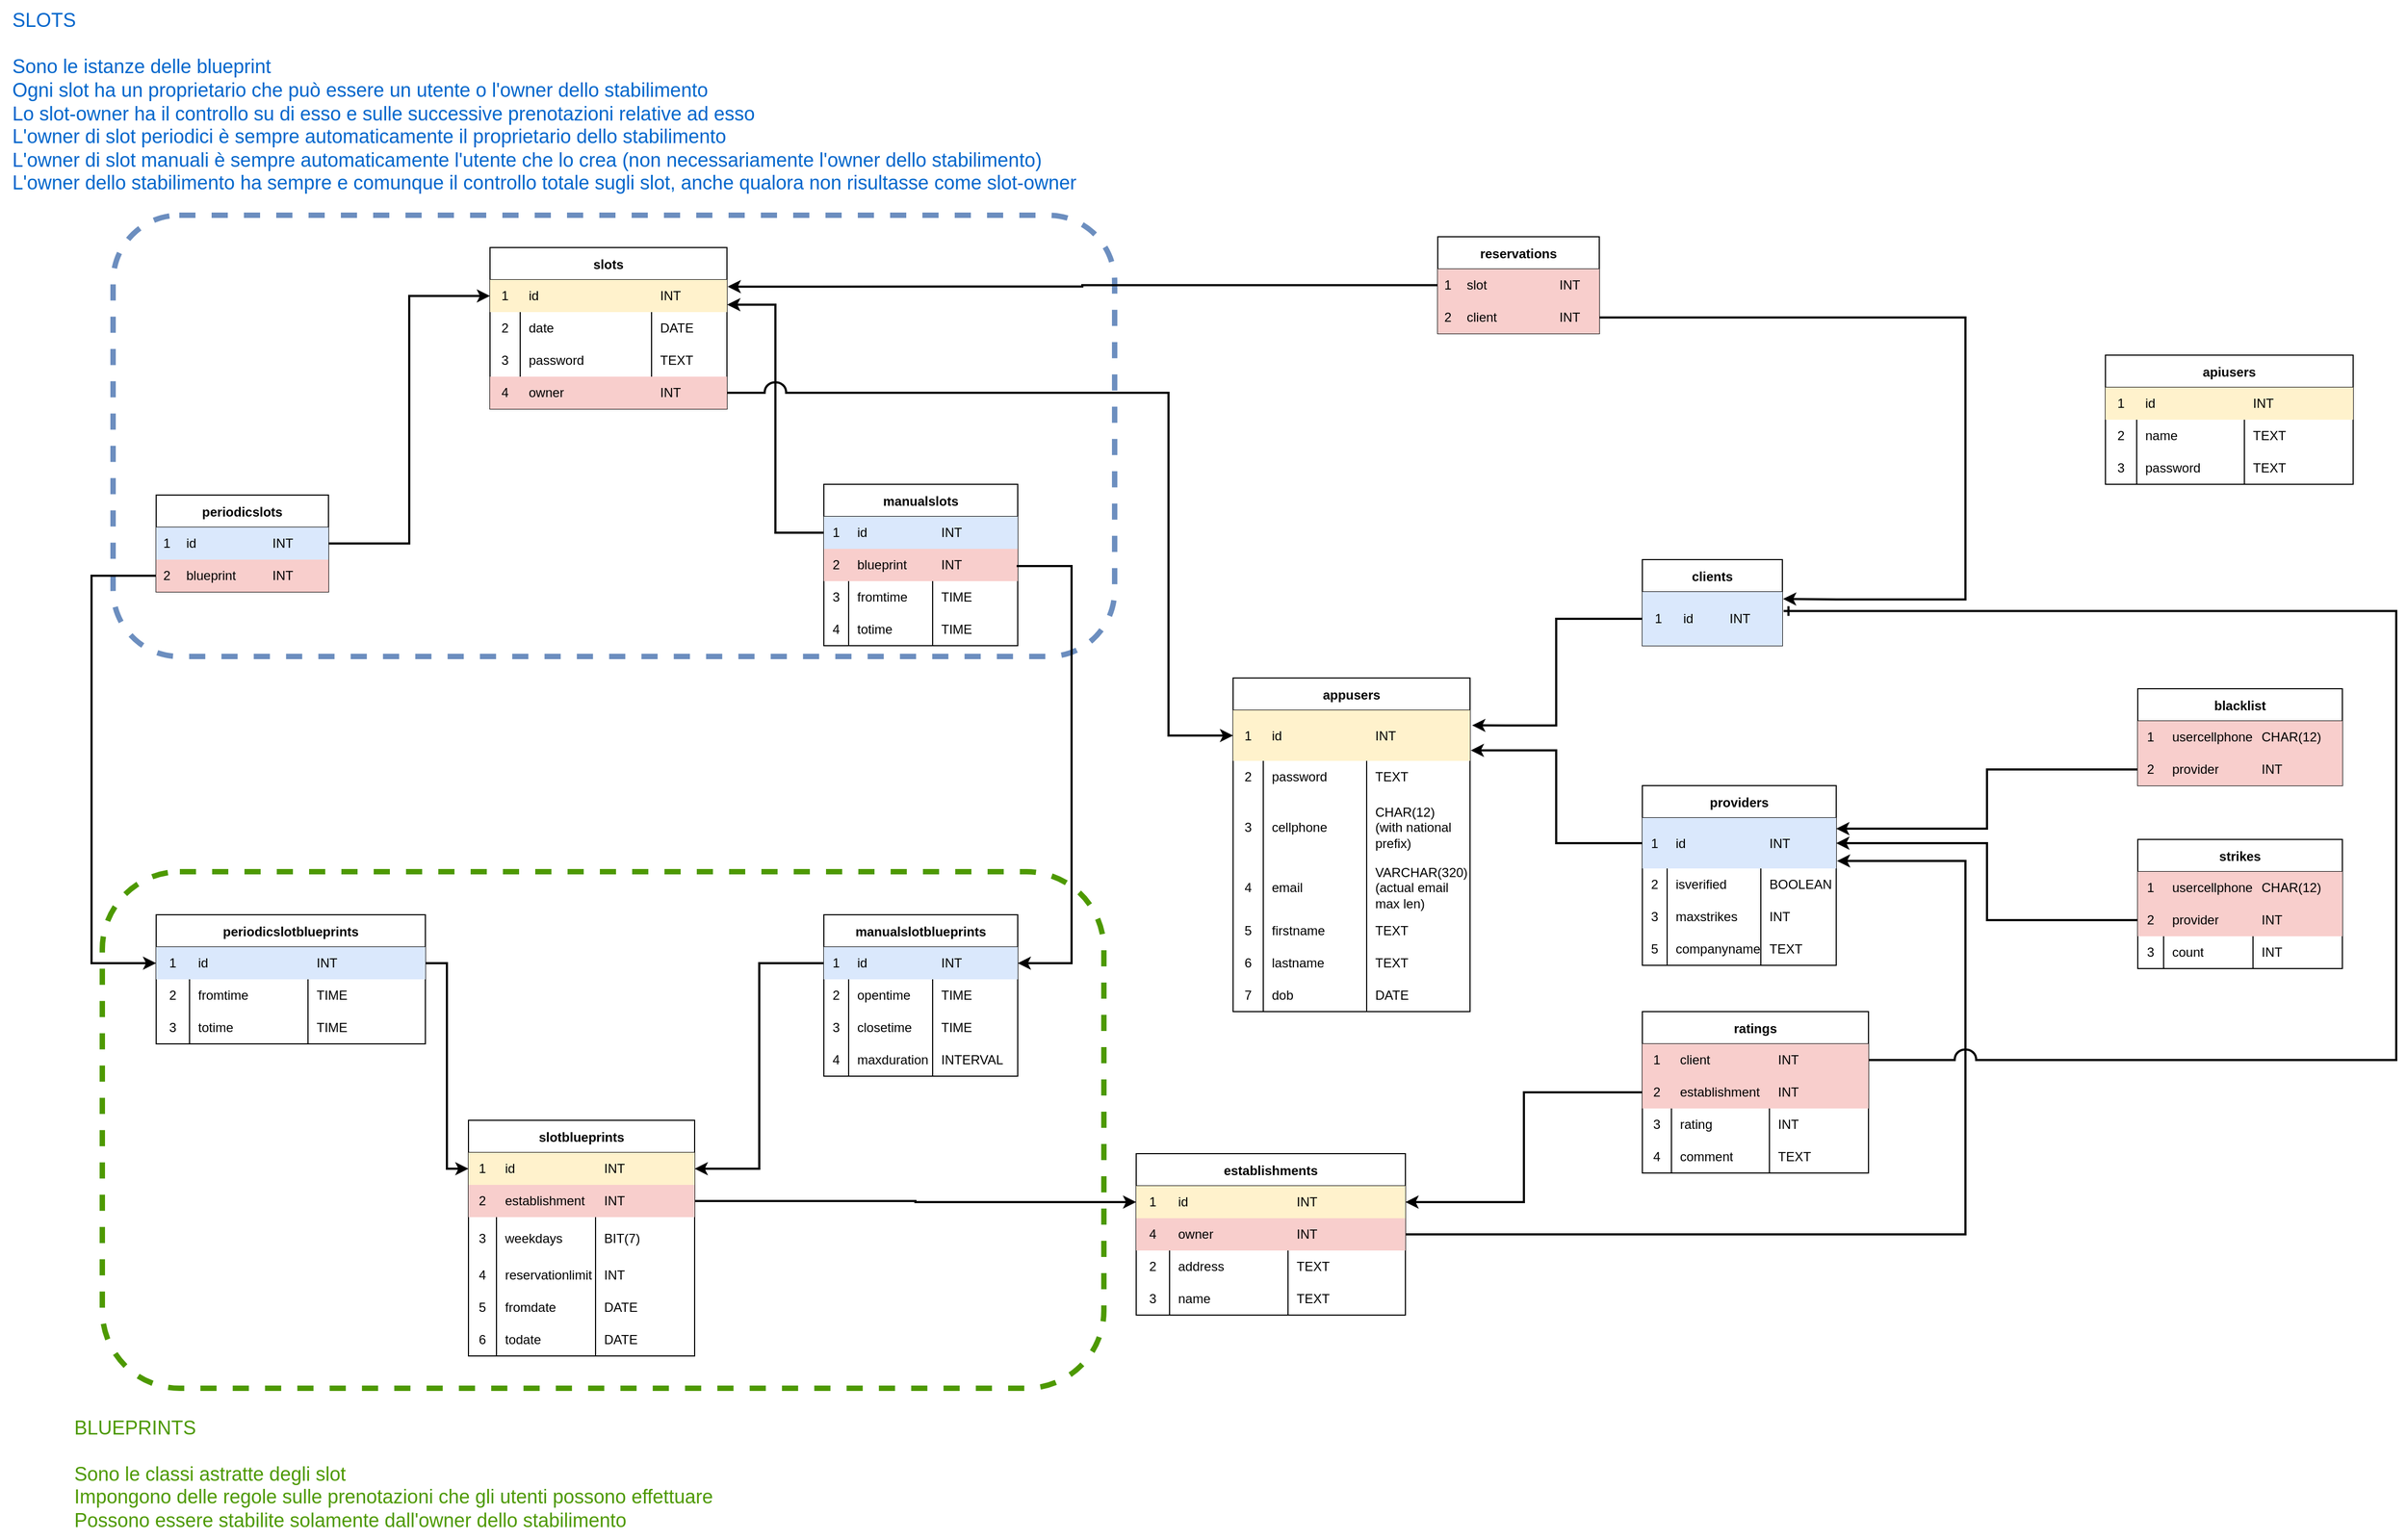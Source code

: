 <mxfile version="20.3.0" type="device"><diagram id="V7YNaLVXZX0E7M9pfvJb" name="Page-1"><mxGraphModel dx="4288" dy="1507" grid="1" gridSize="10" guides="1" tooltips="1" connect="1" arrows="1" fold="1" page="1" pageScale="1" pageWidth="1920" pageHeight="1200" math="0" shadow="0"><root><mxCell id="0"/><mxCell id="1" parent="0"/><mxCell id="qhht3G7f0NVqctyaE6ld-3" value="" style="rounded=1;whiteSpace=wrap;html=1;fillColor=none;strokeWidth=5;strokeColor=#6c8ebf;dashed=1;" parent="1" vertex="1"><mxGeometry x="-860" y="500" width="930" height="410" as="geometry"/></mxCell><mxCell id="qhht3G7f0NVqctyaE6ld-1" value="" style="rounded=1;whiteSpace=wrap;html=1;fillColor=none;strokeWidth=5;strokeColor=#4D9900;dashed=1;" parent="1" vertex="1"><mxGeometry x="-870" y="1110" width="930" height="480" as="geometry"/></mxCell><mxCell id="8pD6Wk_mIGENr8utbb31-26" value="periodicslots" style="shape=table;startSize=30;container=1;collapsible=0;childLayout=tableLayout;fixedRows=1;rowLines=0;fontStyle=1;" parent="1" vertex="1"><mxGeometry x="-820" y="760" width="160" height="90" as="geometry"/></mxCell><mxCell id="8pD6Wk_mIGENr8utbb31-27" value="" style="shape=tableRow;horizontal=0;startSize=0;swimlaneHead=0;swimlaneBody=0;top=0;left=0;bottom=0;right=0;collapsible=0;dropTarget=0;fillColor=#dae8fc;points=[[0,0.5],[1,0.5]];portConstraint=eastwest;strokeColor=#6c8ebf;" parent="8pD6Wk_mIGENr8utbb31-26" vertex="1"><mxGeometry y="30" width="160" height="30" as="geometry"/></mxCell><mxCell id="8pD6Wk_mIGENr8utbb31-28" value="1" style="shape=partialRectangle;html=1;whiteSpace=wrap;connectable=0;fillColor=none;top=0;left=0;bottom=0;right=0;overflow=hidden;pointerEvents=1;" parent="8pD6Wk_mIGENr8utbb31-27" vertex="1"><mxGeometry width="20" height="30" as="geometry"><mxRectangle width="20" height="30" as="alternateBounds"/></mxGeometry></mxCell><mxCell id="8pD6Wk_mIGENr8utbb31-29" value="id" style="shape=partialRectangle;html=1;whiteSpace=wrap;connectable=0;fillColor=none;top=0;left=0;bottom=0;right=0;align=left;spacingLeft=6;overflow=hidden;" parent="8pD6Wk_mIGENr8utbb31-27" vertex="1"><mxGeometry x="20" width="80" height="30" as="geometry"><mxRectangle width="80" height="30" as="alternateBounds"/></mxGeometry></mxCell><mxCell id="4Q81coUhQL1tjmg0-zpq-62" value="INT" style="shape=partialRectangle;html=1;whiteSpace=wrap;connectable=0;fillColor=none;top=0;left=0;bottom=0;right=0;align=left;spacingLeft=6;overflow=hidden;" parent="8pD6Wk_mIGENr8utbb31-27" vertex="1"><mxGeometry x="100" width="60" height="30" as="geometry"><mxRectangle width="60" height="30" as="alternateBounds"/></mxGeometry></mxCell><mxCell id="8pD6Wk_mIGENr8utbb31-30" value="" style="shape=tableRow;horizontal=0;startSize=0;swimlaneHead=0;swimlaneBody=0;top=0;left=0;bottom=0;right=0;collapsible=0;dropTarget=0;fillColor=#f8cecc;points=[[0,0.5],[1,0.5]];portConstraint=eastwest;strokeColor=#b85450;" parent="8pD6Wk_mIGENr8utbb31-26" vertex="1"><mxGeometry y="60" width="160" height="30" as="geometry"/></mxCell><mxCell id="8pD6Wk_mIGENr8utbb31-31" value="2" style="shape=partialRectangle;html=1;whiteSpace=wrap;connectable=0;fillColor=none;top=0;left=0;bottom=0;right=0;overflow=hidden;" parent="8pD6Wk_mIGENr8utbb31-30" vertex="1"><mxGeometry width="20" height="30" as="geometry"><mxRectangle width="20" height="30" as="alternateBounds"/></mxGeometry></mxCell><mxCell id="8pD6Wk_mIGENr8utbb31-32" value="blueprint" style="shape=partialRectangle;html=1;whiteSpace=wrap;connectable=0;fillColor=none;top=0;left=0;bottom=0;right=0;align=left;spacingLeft=6;overflow=hidden;" parent="8pD6Wk_mIGENr8utbb31-30" vertex="1"><mxGeometry x="20" width="80" height="30" as="geometry"><mxRectangle width="80" height="30" as="alternateBounds"/></mxGeometry></mxCell><mxCell id="4Q81coUhQL1tjmg0-zpq-63" value="INT" style="shape=partialRectangle;html=1;whiteSpace=wrap;connectable=0;fillColor=none;top=0;left=0;bottom=0;right=0;align=left;spacingLeft=6;overflow=hidden;" parent="8pD6Wk_mIGENr8utbb31-30" vertex="1"><mxGeometry x="100" width="60" height="30" as="geometry"><mxRectangle width="60" height="30" as="alternateBounds"/></mxGeometry></mxCell><mxCell id="8pD6Wk_mIGENr8utbb31-36" value="manualslots" style="shape=table;startSize=30;container=1;collapsible=0;childLayout=tableLayout;fixedRows=1;rowLines=0;fontStyle=1;" parent="1" vertex="1"><mxGeometry x="-200" y="750" width="180" height="150" as="geometry"/></mxCell><mxCell id="8pD6Wk_mIGENr8utbb31-37" value="" style="shape=tableRow;horizontal=0;startSize=0;swimlaneHead=0;swimlaneBody=0;top=0;left=0;bottom=0;right=0;collapsible=0;dropTarget=0;fillColor=#dae8fc;points=[[0,0.5],[1,0.5]];portConstraint=eastwest;strokeColor=#6c8ebf;" parent="8pD6Wk_mIGENr8utbb31-36" vertex="1"><mxGeometry y="30" width="180" height="30" as="geometry"/></mxCell><mxCell id="8pD6Wk_mIGENr8utbb31-38" value="1" style="shape=partialRectangle;html=1;whiteSpace=wrap;connectable=0;fillColor=none;top=0;left=0;bottom=0;right=0;overflow=hidden;pointerEvents=1;" parent="8pD6Wk_mIGENr8utbb31-37" vertex="1"><mxGeometry width="23" height="30" as="geometry"><mxRectangle width="23" height="30" as="alternateBounds"/></mxGeometry></mxCell><mxCell id="8pD6Wk_mIGENr8utbb31-39" value="id" style="shape=partialRectangle;html=1;whiteSpace=wrap;connectable=0;fillColor=none;top=0;left=0;bottom=0;right=0;align=left;spacingLeft=6;overflow=hidden;" parent="8pD6Wk_mIGENr8utbb31-37" vertex="1"><mxGeometry x="23" width="78" height="30" as="geometry"><mxRectangle width="78" height="30" as="alternateBounds"/></mxGeometry></mxCell><mxCell id="4Q81coUhQL1tjmg0-zpq-68" value="INT" style="shape=partialRectangle;html=1;whiteSpace=wrap;connectable=0;fillColor=none;top=0;left=0;bottom=0;right=0;align=left;spacingLeft=6;overflow=hidden;" parent="8pD6Wk_mIGENr8utbb31-37" vertex="1"><mxGeometry x="101" width="79" height="30" as="geometry"><mxRectangle width="79" height="30" as="alternateBounds"/></mxGeometry></mxCell><mxCell id="8pD6Wk_mIGENr8utbb31-46" style="shape=tableRow;horizontal=0;startSize=0;swimlaneHead=0;swimlaneBody=0;top=0;left=0;bottom=0;right=0;collapsible=0;dropTarget=0;fillColor=#f8cecc;points=[[0,0.5],[1,0.5]];portConstraint=eastwest;strokeColor=#b85450;" parent="8pD6Wk_mIGENr8utbb31-36" vertex="1"><mxGeometry y="60" width="180" height="30" as="geometry"/></mxCell><mxCell id="8pD6Wk_mIGENr8utbb31-47" value="2" style="shape=partialRectangle;html=1;whiteSpace=wrap;connectable=0;fillColor=none;top=0;left=0;bottom=0;right=0;overflow=hidden;pointerEvents=1;" parent="8pD6Wk_mIGENr8utbb31-46" vertex="1"><mxGeometry width="23" height="30" as="geometry"><mxRectangle width="23" height="30" as="alternateBounds"/></mxGeometry></mxCell><mxCell id="8pD6Wk_mIGENr8utbb31-48" value="blueprint" style="shape=partialRectangle;html=1;whiteSpace=wrap;connectable=0;fillColor=none;top=0;left=0;bottom=0;right=0;align=left;spacingLeft=6;overflow=hidden;" parent="8pD6Wk_mIGENr8utbb31-46" vertex="1"><mxGeometry x="23" width="78" height="30" as="geometry"><mxRectangle width="78" height="30" as="alternateBounds"/></mxGeometry></mxCell><mxCell id="4Q81coUhQL1tjmg0-zpq-69" value="INT" style="shape=partialRectangle;html=1;whiteSpace=wrap;connectable=0;fillColor=none;top=0;left=0;bottom=0;right=0;align=left;spacingLeft=6;overflow=hidden;" parent="8pD6Wk_mIGENr8utbb31-46" vertex="1"><mxGeometry x="101" width="79" height="30" as="geometry"><mxRectangle width="79" height="30" as="alternateBounds"/></mxGeometry></mxCell><mxCell id="8pD6Wk_mIGENr8utbb31-40" value="" style="shape=tableRow;horizontal=0;startSize=0;swimlaneHead=0;swimlaneBody=0;top=0;left=0;bottom=0;right=0;collapsible=0;dropTarget=0;fillColor=none;points=[[0,0.5],[1,0.5]];portConstraint=eastwest;" parent="8pD6Wk_mIGENr8utbb31-36" vertex="1"><mxGeometry y="90" width="180" height="30" as="geometry"/></mxCell><mxCell id="8pD6Wk_mIGENr8utbb31-41" value="3" style="shape=partialRectangle;html=1;whiteSpace=wrap;connectable=0;fillColor=none;top=0;left=0;bottom=0;right=0;overflow=hidden;" parent="8pD6Wk_mIGENr8utbb31-40" vertex="1"><mxGeometry width="23" height="30" as="geometry"><mxRectangle width="23" height="30" as="alternateBounds"/></mxGeometry></mxCell><mxCell id="8pD6Wk_mIGENr8utbb31-42" value="fromtime" style="shape=partialRectangle;html=1;whiteSpace=wrap;connectable=0;fillColor=none;top=0;left=0;bottom=0;right=0;align=left;spacingLeft=6;overflow=hidden;" parent="8pD6Wk_mIGENr8utbb31-40" vertex="1"><mxGeometry x="23" width="78" height="30" as="geometry"><mxRectangle width="78" height="30" as="alternateBounds"/></mxGeometry></mxCell><mxCell id="4Q81coUhQL1tjmg0-zpq-70" value="TIME" style="shape=partialRectangle;html=1;whiteSpace=wrap;connectable=0;fillColor=none;top=0;left=0;bottom=0;right=0;align=left;spacingLeft=6;overflow=hidden;" parent="8pD6Wk_mIGENr8utbb31-40" vertex="1"><mxGeometry x="101" width="79" height="30" as="geometry"><mxRectangle width="79" height="30" as="alternateBounds"/></mxGeometry></mxCell><mxCell id="8pD6Wk_mIGENr8utbb31-43" value="" style="shape=tableRow;horizontal=0;startSize=0;swimlaneHead=0;swimlaneBody=0;top=0;left=0;bottom=0;right=0;collapsible=0;dropTarget=0;fillColor=none;points=[[0,0.5],[1,0.5]];portConstraint=eastwest;" parent="8pD6Wk_mIGENr8utbb31-36" vertex="1"><mxGeometry y="120" width="180" height="30" as="geometry"/></mxCell><mxCell id="8pD6Wk_mIGENr8utbb31-44" value="4" style="shape=partialRectangle;html=1;whiteSpace=wrap;connectable=0;fillColor=none;top=0;left=0;bottom=0;right=0;overflow=hidden;" parent="8pD6Wk_mIGENr8utbb31-43" vertex="1"><mxGeometry width="23" height="30" as="geometry"><mxRectangle width="23" height="30" as="alternateBounds"/></mxGeometry></mxCell><mxCell id="8pD6Wk_mIGENr8utbb31-45" value="totime" style="shape=partialRectangle;html=1;whiteSpace=wrap;connectable=0;fillColor=none;top=0;left=0;bottom=0;right=0;align=left;spacingLeft=6;overflow=hidden;" parent="8pD6Wk_mIGENr8utbb31-43" vertex="1"><mxGeometry x="23" width="78" height="30" as="geometry"><mxRectangle width="78" height="30" as="alternateBounds"/></mxGeometry></mxCell><mxCell id="4Q81coUhQL1tjmg0-zpq-71" value="TIME" style="shape=partialRectangle;html=1;whiteSpace=wrap;connectable=0;fillColor=none;top=0;left=0;bottom=0;right=0;align=left;spacingLeft=6;overflow=hidden;" parent="8pD6Wk_mIGENr8utbb31-43" vertex="1"><mxGeometry x="101" width="79" height="30" as="geometry"><mxRectangle width="79" height="30" as="alternateBounds"/></mxGeometry></mxCell><mxCell id="8pD6Wk_mIGENr8utbb31-49" value="apiusers" style="shape=table;startSize=30;container=1;collapsible=0;childLayout=tableLayout;fixedRows=1;rowLines=0;fontStyle=1;" parent="1" vertex="1"><mxGeometry x="990" y="630" width="230" height="120" as="geometry"/></mxCell><mxCell id="8pD6Wk_mIGENr8utbb31-50" value="" style="shape=tableRow;horizontal=0;startSize=0;swimlaneHead=0;swimlaneBody=0;top=0;left=0;bottom=0;right=0;collapsible=0;dropTarget=0;fillColor=#fff2cc;points=[[0,0.5],[1,0.5]];portConstraint=eastwest;strokeColor=#d6b656;" parent="8pD6Wk_mIGENr8utbb31-49" vertex="1"><mxGeometry y="30" width="230" height="30" as="geometry"/></mxCell><mxCell id="8pD6Wk_mIGENr8utbb31-51" value="1" style="shape=partialRectangle;html=1;whiteSpace=wrap;connectable=0;fillColor=none;top=0;left=0;bottom=0;right=0;overflow=hidden;pointerEvents=1;" parent="8pD6Wk_mIGENr8utbb31-50" vertex="1"><mxGeometry width="29" height="30" as="geometry"><mxRectangle width="29" height="30" as="alternateBounds"/></mxGeometry></mxCell><mxCell id="8pD6Wk_mIGENr8utbb31-52" value="id" style="shape=partialRectangle;html=1;whiteSpace=wrap;connectable=0;fillColor=none;top=0;left=0;bottom=0;right=0;align=left;spacingLeft=6;overflow=hidden;" parent="8pD6Wk_mIGENr8utbb31-50" vertex="1"><mxGeometry x="29" width="100" height="30" as="geometry"><mxRectangle width="100" height="30" as="alternateBounds"/></mxGeometry></mxCell><mxCell id="4Q81coUhQL1tjmg0-zpq-112" value="INT" style="shape=partialRectangle;html=1;whiteSpace=wrap;connectable=0;fillColor=none;top=0;left=0;bottom=0;right=0;align=left;spacingLeft=6;overflow=hidden;" parent="8pD6Wk_mIGENr8utbb31-50" vertex="1"><mxGeometry x="129" width="101" height="30" as="geometry"><mxRectangle width="101" height="30" as="alternateBounds"/></mxGeometry></mxCell><mxCell id="8pD6Wk_mIGENr8utbb31-53" style="shape=tableRow;horizontal=0;startSize=0;swimlaneHead=0;swimlaneBody=0;top=0;left=0;bottom=0;right=0;collapsible=0;dropTarget=0;fillColor=none;points=[[0,0.5],[1,0.5]];portConstraint=eastwest;" parent="8pD6Wk_mIGENr8utbb31-49" vertex="1"><mxGeometry y="60" width="230" height="30" as="geometry"/></mxCell><mxCell id="8pD6Wk_mIGENr8utbb31-54" value="2" style="shape=partialRectangle;html=1;whiteSpace=wrap;connectable=0;fillColor=none;top=0;left=0;bottom=0;right=0;overflow=hidden;pointerEvents=1;" parent="8pD6Wk_mIGENr8utbb31-53" vertex="1"><mxGeometry width="29" height="30" as="geometry"><mxRectangle width="29" height="30" as="alternateBounds"/></mxGeometry></mxCell><mxCell id="8pD6Wk_mIGENr8utbb31-55" value="name" style="shape=partialRectangle;html=1;whiteSpace=wrap;connectable=0;fillColor=none;top=0;left=0;bottom=0;right=0;align=left;spacingLeft=6;overflow=hidden;" parent="8pD6Wk_mIGENr8utbb31-53" vertex="1"><mxGeometry x="29" width="100" height="30" as="geometry"><mxRectangle width="100" height="30" as="alternateBounds"/></mxGeometry></mxCell><mxCell id="4Q81coUhQL1tjmg0-zpq-113" value="TEXT" style="shape=partialRectangle;html=1;whiteSpace=wrap;connectable=0;fillColor=none;top=0;left=0;bottom=0;right=0;align=left;spacingLeft=6;overflow=hidden;" parent="8pD6Wk_mIGENr8utbb31-53" vertex="1"><mxGeometry x="129" width="101" height="30" as="geometry"><mxRectangle width="101" height="30" as="alternateBounds"/></mxGeometry></mxCell><mxCell id="8pD6Wk_mIGENr8utbb31-131" style="shape=tableRow;horizontal=0;startSize=0;swimlaneHead=0;swimlaneBody=0;top=0;left=0;bottom=0;right=0;collapsible=0;dropTarget=0;fillColor=none;points=[[0,0.5],[1,0.5]];portConstraint=eastwest;" parent="8pD6Wk_mIGENr8utbb31-49" vertex="1"><mxGeometry y="90" width="230" height="30" as="geometry"/></mxCell><mxCell id="8pD6Wk_mIGENr8utbb31-132" value="3" style="shape=partialRectangle;html=1;whiteSpace=wrap;connectable=0;fillColor=none;top=0;left=0;bottom=0;right=0;overflow=hidden;pointerEvents=1;" parent="8pD6Wk_mIGENr8utbb31-131" vertex="1"><mxGeometry width="29" height="30" as="geometry"><mxRectangle width="29" height="30" as="alternateBounds"/></mxGeometry></mxCell><mxCell id="8pD6Wk_mIGENr8utbb31-133" value="password" style="shape=partialRectangle;html=1;whiteSpace=wrap;connectable=0;fillColor=none;top=0;left=0;bottom=0;right=0;align=left;spacingLeft=6;overflow=hidden;" parent="8pD6Wk_mIGENr8utbb31-131" vertex="1"><mxGeometry x="29" width="100" height="30" as="geometry"><mxRectangle width="100" height="30" as="alternateBounds"/></mxGeometry></mxCell><mxCell id="4Q81coUhQL1tjmg0-zpq-114" value="TEXT" style="shape=partialRectangle;html=1;whiteSpace=wrap;connectable=0;fillColor=none;top=0;left=0;bottom=0;right=0;align=left;spacingLeft=6;overflow=hidden;" parent="8pD6Wk_mIGENr8utbb31-131" vertex="1"><mxGeometry x="129" width="101" height="30" as="geometry"><mxRectangle width="101" height="30" as="alternateBounds"/></mxGeometry></mxCell><mxCell id="8pD6Wk_mIGENr8utbb31-62" value="appusers" style="shape=table;startSize=30;container=1;collapsible=0;childLayout=tableLayout;fixedRows=1;rowLines=0;fontStyle=1;" parent="1" vertex="1"><mxGeometry x="180" y="930" width="220" height="310" as="geometry"/></mxCell><mxCell id="8pD6Wk_mIGENr8utbb31-63" value="" style="shape=tableRow;horizontal=0;startSize=0;swimlaneHead=0;swimlaneBody=0;top=0;left=0;bottom=0;right=0;collapsible=0;dropTarget=0;fillColor=#fff2cc;points=[[0,0.5],[1,0.5]];portConstraint=eastwest;strokeColor=#d6b656;" parent="8pD6Wk_mIGENr8utbb31-62" vertex="1"><mxGeometry y="30" width="220" height="47" as="geometry"/></mxCell><mxCell id="8pD6Wk_mIGENr8utbb31-64" value="1" style="shape=partialRectangle;html=1;whiteSpace=wrap;connectable=0;fillColor=none;top=0;left=0;bottom=0;right=0;overflow=hidden;pointerEvents=1;" parent="8pD6Wk_mIGENr8utbb31-63" vertex="1"><mxGeometry width="28" height="47" as="geometry"><mxRectangle width="28" height="47" as="alternateBounds"/></mxGeometry></mxCell><mxCell id="8pD6Wk_mIGENr8utbb31-65" value="id" style="shape=partialRectangle;html=1;whiteSpace=wrap;connectable=0;fillColor=none;top=0;left=0;bottom=0;right=0;align=left;spacingLeft=6;overflow=hidden;" parent="8pD6Wk_mIGENr8utbb31-63" vertex="1"><mxGeometry x="28" width="96" height="47" as="geometry"><mxRectangle width="96" height="47" as="alternateBounds"/></mxGeometry></mxCell><mxCell id="4Q81coUhQL1tjmg0-zpq-92" value="INT" style="shape=partialRectangle;html=1;whiteSpace=wrap;connectable=0;fillColor=none;top=0;left=0;bottom=0;right=0;align=left;spacingLeft=6;overflow=hidden;" parent="8pD6Wk_mIGENr8utbb31-63" vertex="1"><mxGeometry x="124" width="96" height="47" as="geometry"><mxRectangle width="96" height="47" as="alternateBounds"/></mxGeometry></mxCell><mxCell id="Ywgy0vXwfy4R1oIZJeJ6-87" style="shape=tableRow;horizontal=0;startSize=0;swimlaneHead=0;swimlaneBody=0;top=0;left=0;bottom=0;right=0;collapsible=0;dropTarget=0;fillColor=none;points=[[0,0.5],[1,0.5]];portConstraint=eastwest;" parent="8pD6Wk_mIGENr8utbb31-62" vertex="1"><mxGeometry y="77" width="220" height="30" as="geometry"/></mxCell><mxCell id="Ywgy0vXwfy4R1oIZJeJ6-88" value="2" style="shape=partialRectangle;html=1;whiteSpace=wrap;connectable=0;fillColor=none;top=0;left=0;bottom=0;right=0;overflow=hidden;pointerEvents=1;" parent="Ywgy0vXwfy4R1oIZJeJ6-87" vertex="1"><mxGeometry width="28" height="30" as="geometry"><mxRectangle width="28" height="30" as="alternateBounds"/></mxGeometry></mxCell><mxCell id="Ywgy0vXwfy4R1oIZJeJ6-89" value="password" style="shape=partialRectangle;html=1;whiteSpace=wrap;connectable=0;fillColor=none;top=0;left=0;bottom=0;right=0;align=left;spacingLeft=6;overflow=hidden;" parent="Ywgy0vXwfy4R1oIZJeJ6-87" vertex="1"><mxGeometry x="28" width="96" height="30" as="geometry"><mxRectangle width="96" height="30" as="alternateBounds"/></mxGeometry></mxCell><mxCell id="4Q81coUhQL1tjmg0-zpq-93" value="TEXT" style="shape=partialRectangle;html=1;whiteSpace=wrap;connectable=0;fillColor=none;top=0;left=0;bottom=0;right=0;align=left;spacingLeft=6;overflow=hidden;" parent="Ywgy0vXwfy4R1oIZJeJ6-87" vertex="1"><mxGeometry x="124" width="96" height="30" as="geometry"><mxRectangle width="96" height="30" as="alternateBounds"/></mxGeometry></mxCell><mxCell id="Ywgy0vXwfy4R1oIZJeJ6-1" style="shape=tableRow;horizontal=0;startSize=0;swimlaneHead=0;swimlaneBody=0;top=0;left=0;bottom=0;right=0;collapsible=0;dropTarget=0;fillColor=none;points=[[0,0.5],[1,0.5]];portConstraint=eastwest;" parent="8pD6Wk_mIGENr8utbb31-62" vertex="1"><mxGeometry y="107" width="220" height="63" as="geometry"/></mxCell><mxCell id="Ywgy0vXwfy4R1oIZJeJ6-2" value="3" style="shape=partialRectangle;html=1;whiteSpace=wrap;connectable=0;fillColor=none;top=0;left=0;bottom=0;right=0;overflow=hidden;pointerEvents=1;" parent="Ywgy0vXwfy4R1oIZJeJ6-1" vertex="1"><mxGeometry width="28" height="63" as="geometry"><mxRectangle width="28" height="63" as="alternateBounds"/></mxGeometry></mxCell><mxCell id="Ywgy0vXwfy4R1oIZJeJ6-3" value="cellphone" style="shape=partialRectangle;html=1;whiteSpace=wrap;connectable=0;fillColor=none;top=0;left=0;bottom=0;right=0;align=left;spacingLeft=6;overflow=hidden;" parent="Ywgy0vXwfy4R1oIZJeJ6-1" vertex="1"><mxGeometry x="28" width="96" height="63" as="geometry"><mxRectangle width="96" height="63" as="alternateBounds"/></mxGeometry></mxCell><mxCell id="4Q81coUhQL1tjmg0-zpq-94" value="CHAR(12)&lt;br&gt;(with national prefix)" style="shape=partialRectangle;html=1;whiteSpace=wrap;connectable=0;fillColor=none;top=0;left=0;bottom=0;right=0;align=left;spacingLeft=6;overflow=hidden;" parent="Ywgy0vXwfy4R1oIZJeJ6-1" vertex="1"><mxGeometry x="124" width="96" height="63" as="geometry"><mxRectangle width="96" height="63" as="alternateBounds"/></mxGeometry></mxCell><mxCell id="Ywgy0vXwfy4R1oIZJeJ6-73" style="shape=tableRow;horizontal=0;startSize=0;swimlaneHead=0;swimlaneBody=0;top=0;left=0;bottom=0;right=0;collapsible=0;dropTarget=0;fillColor=none;points=[[0,0.5],[1,0.5]];portConstraint=eastwest;" parent="8pD6Wk_mIGENr8utbb31-62" vertex="1"><mxGeometry y="170" width="220" height="50" as="geometry"/></mxCell><mxCell id="Ywgy0vXwfy4R1oIZJeJ6-74" value="4" style="shape=partialRectangle;html=1;whiteSpace=wrap;connectable=0;fillColor=none;top=0;left=0;bottom=0;right=0;overflow=hidden;pointerEvents=1;" parent="Ywgy0vXwfy4R1oIZJeJ6-73" vertex="1"><mxGeometry width="28" height="50" as="geometry"><mxRectangle width="28" height="50" as="alternateBounds"/></mxGeometry></mxCell><mxCell id="Ywgy0vXwfy4R1oIZJeJ6-75" value="email" style="shape=partialRectangle;html=1;whiteSpace=wrap;connectable=0;fillColor=none;top=0;left=0;bottom=0;right=0;align=left;spacingLeft=6;overflow=hidden;" parent="Ywgy0vXwfy4R1oIZJeJ6-73" vertex="1"><mxGeometry x="28" width="96" height="50" as="geometry"><mxRectangle width="96" height="50" as="alternateBounds"/></mxGeometry></mxCell><mxCell id="4Q81coUhQL1tjmg0-zpq-95" value="VARCHAR(320)&lt;br&gt;(actual email max len)" style="shape=partialRectangle;html=1;whiteSpace=wrap;connectable=0;fillColor=none;top=0;left=0;bottom=0;right=0;align=left;spacingLeft=6;overflow=hidden;" parent="Ywgy0vXwfy4R1oIZJeJ6-73" vertex="1"><mxGeometry x="124" width="96" height="50" as="geometry"><mxRectangle width="96" height="50" as="alternateBounds"/></mxGeometry></mxCell><mxCell id="8pD6Wk_mIGENr8utbb31-69" style="shape=tableRow;horizontal=0;startSize=0;swimlaneHead=0;swimlaneBody=0;top=0;left=0;bottom=0;right=0;collapsible=0;dropTarget=0;fillColor=none;points=[[0,0.5],[1,0.5]];portConstraint=eastwest;" parent="8pD6Wk_mIGENr8utbb31-62" vertex="1"><mxGeometry y="220" width="220" height="30" as="geometry"/></mxCell><mxCell id="8pD6Wk_mIGENr8utbb31-70" value="5" style="shape=partialRectangle;html=1;whiteSpace=wrap;connectable=0;fillColor=none;top=0;left=0;bottom=0;right=0;overflow=hidden;pointerEvents=1;" parent="8pD6Wk_mIGENr8utbb31-69" vertex="1"><mxGeometry width="28" height="30" as="geometry"><mxRectangle width="28" height="30" as="alternateBounds"/></mxGeometry></mxCell><mxCell id="8pD6Wk_mIGENr8utbb31-71" value="firstname" style="shape=partialRectangle;html=1;whiteSpace=wrap;connectable=0;fillColor=none;top=0;left=0;bottom=0;right=0;align=left;spacingLeft=6;overflow=hidden;" parent="8pD6Wk_mIGENr8utbb31-69" vertex="1"><mxGeometry x="28" width="96" height="30" as="geometry"><mxRectangle width="96" height="30" as="alternateBounds"/></mxGeometry></mxCell><mxCell id="4Q81coUhQL1tjmg0-zpq-96" value="TEXT" style="shape=partialRectangle;html=1;whiteSpace=wrap;connectable=0;fillColor=none;top=0;left=0;bottom=0;right=0;align=left;spacingLeft=6;overflow=hidden;" parent="8pD6Wk_mIGENr8utbb31-69" vertex="1"><mxGeometry x="124" width="96" height="30" as="geometry"><mxRectangle width="96" height="30" as="alternateBounds"/></mxGeometry></mxCell><mxCell id="8pD6Wk_mIGENr8utbb31-72" style="shape=tableRow;horizontal=0;startSize=0;swimlaneHead=0;swimlaneBody=0;top=0;left=0;bottom=0;right=0;collapsible=0;dropTarget=0;fillColor=none;points=[[0,0.5],[1,0.5]];portConstraint=eastwest;" parent="8pD6Wk_mIGENr8utbb31-62" vertex="1"><mxGeometry y="250" width="220" height="30" as="geometry"/></mxCell><mxCell id="8pD6Wk_mIGENr8utbb31-73" value="6" style="shape=partialRectangle;html=1;whiteSpace=wrap;connectable=0;fillColor=none;top=0;left=0;bottom=0;right=0;overflow=hidden;pointerEvents=1;" parent="8pD6Wk_mIGENr8utbb31-72" vertex="1"><mxGeometry width="28" height="30" as="geometry"><mxRectangle width="28" height="30" as="alternateBounds"/></mxGeometry></mxCell><mxCell id="8pD6Wk_mIGENr8utbb31-74" value="lastname" style="shape=partialRectangle;html=1;whiteSpace=wrap;connectable=0;fillColor=none;top=0;left=0;bottom=0;right=0;align=left;spacingLeft=6;overflow=hidden;" parent="8pD6Wk_mIGENr8utbb31-72" vertex="1"><mxGeometry x="28" width="96" height="30" as="geometry"><mxRectangle width="96" height="30" as="alternateBounds"/></mxGeometry></mxCell><mxCell id="4Q81coUhQL1tjmg0-zpq-97" value="TEXT" style="shape=partialRectangle;html=1;whiteSpace=wrap;connectable=0;fillColor=none;top=0;left=0;bottom=0;right=0;align=left;spacingLeft=6;overflow=hidden;" parent="8pD6Wk_mIGENr8utbb31-72" vertex="1"><mxGeometry x="124" width="96" height="30" as="geometry"><mxRectangle width="96" height="30" as="alternateBounds"/></mxGeometry></mxCell><mxCell id="8pD6Wk_mIGENr8utbb31-75" style="shape=tableRow;horizontal=0;startSize=0;swimlaneHead=0;swimlaneBody=0;top=0;left=0;bottom=0;right=0;collapsible=0;dropTarget=0;fillColor=none;points=[[0,0.5],[1,0.5]];portConstraint=eastwest;" parent="8pD6Wk_mIGENr8utbb31-62" vertex="1"><mxGeometry y="280" width="220" height="30" as="geometry"/></mxCell><mxCell id="8pD6Wk_mIGENr8utbb31-76" value="7" style="shape=partialRectangle;html=1;whiteSpace=wrap;connectable=0;fillColor=none;top=0;left=0;bottom=0;right=0;overflow=hidden;pointerEvents=1;" parent="8pD6Wk_mIGENr8utbb31-75" vertex="1"><mxGeometry width="28" height="30" as="geometry"><mxRectangle width="28" height="30" as="alternateBounds"/></mxGeometry></mxCell><mxCell id="8pD6Wk_mIGENr8utbb31-77" value="dob" style="shape=partialRectangle;html=1;whiteSpace=wrap;connectable=0;fillColor=none;top=0;left=0;bottom=0;right=0;align=left;spacingLeft=6;overflow=hidden;" parent="8pD6Wk_mIGENr8utbb31-75" vertex="1"><mxGeometry x="28" width="96" height="30" as="geometry"><mxRectangle width="96" height="30" as="alternateBounds"/></mxGeometry></mxCell><mxCell id="4Q81coUhQL1tjmg0-zpq-98" value="DATE" style="shape=partialRectangle;html=1;whiteSpace=wrap;connectable=0;fillColor=none;top=0;left=0;bottom=0;right=0;align=left;spacingLeft=6;overflow=hidden;" parent="8pD6Wk_mIGENr8utbb31-75" vertex="1"><mxGeometry x="124" width="96" height="30" as="geometry"><mxRectangle width="96" height="30" as="alternateBounds"/></mxGeometry></mxCell><mxCell id="8pD6Wk_mIGENr8utbb31-84" value="slots" style="shape=table;startSize=30;container=1;collapsible=0;childLayout=tableLayout;fixedRows=1;rowLines=0;fontStyle=1;" parent="1" vertex="1"><mxGeometry x="-510" y="530" width="220" height="150" as="geometry"/></mxCell><mxCell id="8pD6Wk_mIGENr8utbb31-85" value="" style="shape=tableRow;horizontal=0;startSize=0;swimlaneHead=0;swimlaneBody=0;top=0;left=0;bottom=0;right=0;collapsible=0;dropTarget=0;fillColor=#fff2cc;points=[[0,0.5],[1,0.5]];portConstraint=eastwest;strokeColor=#d6b656;" parent="8pD6Wk_mIGENr8utbb31-84" vertex="1"><mxGeometry y="30" width="220" height="30" as="geometry"/></mxCell><mxCell id="8pD6Wk_mIGENr8utbb31-86" value="1" style="shape=partialRectangle;html=1;whiteSpace=wrap;connectable=0;fillColor=none;top=0;left=0;bottom=0;right=0;overflow=hidden;pointerEvents=1;" parent="8pD6Wk_mIGENr8utbb31-85" vertex="1"><mxGeometry width="28" height="30" as="geometry"><mxRectangle width="28" height="30" as="alternateBounds"/></mxGeometry></mxCell><mxCell id="8pD6Wk_mIGENr8utbb31-87" value="id" style="shape=partialRectangle;html=1;whiteSpace=wrap;connectable=0;fillColor=none;top=0;left=0;bottom=0;right=0;align=left;spacingLeft=6;overflow=hidden;" parent="8pD6Wk_mIGENr8utbb31-85" vertex="1"><mxGeometry x="28" width="122" height="30" as="geometry"><mxRectangle width="122" height="30" as="alternateBounds"/></mxGeometry></mxCell><mxCell id="4Q81coUhQL1tjmg0-zpq-64" value="INT" style="shape=partialRectangle;html=1;whiteSpace=wrap;connectable=0;fillColor=none;top=0;left=0;bottom=0;right=0;align=left;spacingLeft=6;overflow=hidden;" parent="8pD6Wk_mIGENr8utbb31-85" vertex="1"><mxGeometry x="150" width="70" height="30" as="geometry"><mxRectangle width="70" height="30" as="alternateBounds"/></mxGeometry></mxCell><mxCell id="8pD6Wk_mIGENr8utbb31-204" style="shape=tableRow;horizontal=0;startSize=0;swimlaneHead=0;swimlaneBody=0;top=0;left=0;bottom=0;right=0;collapsible=0;dropTarget=0;fillColor=none;points=[[0,0.5],[1,0.5]];portConstraint=eastwest;strokeColor=#d6b656;" parent="8pD6Wk_mIGENr8utbb31-84" vertex="1"><mxGeometry y="60" width="220" height="30" as="geometry"/></mxCell><mxCell id="8pD6Wk_mIGENr8utbb31-205" value="2" style="shape=partialRectangle;html=1;whiteSpace=wrap;connectable=0;fillColor=none;top=0;left=0;bottom=0;right=0;overflow=hidden;pointerEvents=1;" parent="8pD6Wk_mIGENr8utbb31-204" vertex="1"><mxGeometry width="28" height="30" as="geometry"><mxRectangle width="28" height="30" as="alternateBounds"/></mxGeometry></mxCell><mxCell id="8pD6Wk_mIGENr8utbb31-206" value="date" style="shape=partialRectangle;html=1;whiteSpace=wrap;connectable=0;fillColor=none;top=0;left=0;bottom=0;right=0;align=left;spacingLeft=6;overflow=hidden;" parent="8pD6Wk_mIGENr8utbb31-204" vertex="1"><mxGeometry x="28" width="122" height="30" as="geometry"><mxRectangle width="122" height="30" as="alternateBounds"/></mxGeometry></mxCell><mxCell id="4Q81coUhQL1tjmg0-zpq-65" value="DATE" style="shape=partialRectangle;html=1;whiteSpace=wrap;connectable=0;fillColor=none;top=0;left=0;bottom=0;right=0;align=left;spacingLeft=6;overflow=hidden;" parent="8pD6Wk_mIGENr8utbb31-204" vertex="1"><mxGeometry x="150" width="70" height="30" as="geometry"><mxRectangle width="70" height="30" as="alternateBounds"/></mxGeometry></mxCell><mxCell id="8pD6Wk_mIGENr8utbb31-230" style="shape=tableRow;horizontal=0;startSize=0;swimlaneHead=0;swimlaneBody=0;top=0;left=0;bottom=0;right=0;collapsible=0;dropTarget=0;fillColor=none;points=[[0,0.5],[1,0.5]];portConstraint=eastwest;strokeColor=#d6b656;" parent="8pD6Wk_mIGENr8utbb31-84" vertex="1"><mxGeometry y="90" width="220" height="30" as="geometry"/></mxCell><mxCell id="8pD6Wk_mIGENr8utbb31-231" value="3" style="shape=partialRectangle;html=1;whiteSpace=wrap;connectable=0;fillColor=none;top=0;left=0;bottom=0;right=0;overflow=hidden;pointerEvents=1;" parent="8pD6Wk_mIGENr8utbb31-230" vertex="1"><mxGeometry width="28" height="30" as="geometry"><mxRectangle width="28" height="30" as="alternateBounds"/></mxGeometry></mxCell><mxCell id="8pD6Wk_mIGENr8utbb31-232" value="password" style="shape=partialRectangle;html=1;whiteSpace=wrap;connectable=0;fillColor=none;top=0;left=0;bottom=0;right=0;align=left;spacingLeft=6;overflow=hidden;" parent="8pD6Wk_mIGENr8utbb31-230" vertex="1"><mxGeometry x="28" width="122" height="30" as="geometry"><mxRectangle width="122" height="30" as="alternateBounds"/></mxGeometry></mxCell><mxCell id="4Q81coUhQL1tjmg0-zpq-66" value="TEXT" style="shape=partialRectangle;html=1;whiteSpace=wrap;connectable=0;fillColor=none;top=0;left=0;bottom=0;right=0;align=left;spacingLeft=6;overflow=hidden;" parent="8pD6Wk_mIGENr8utbb31-230" vertex="1"><mxGeometry x="150" width="70" height="30" as="geometry"><mxRectangle width="70" height="30" as="alternateBounds"/></mxGeometry></mxCell><mxCell id="8pD6Wk_mIGENr8utbb31-226" style="shape=tableRow;horizontal=0;startSize=0;swimlaneHead=0;swimlaneBody=0;top=0;left=0;bottom=0;right=0;collapsible=0;dropTarget=0;fillColor=#f8cecc;points=[[0,0.5],[1,0.5]];portConstraint=eastwest;strokeColor=#b85450;" parent="8pD6Wk_mIGENr8utbb31-84" vertex="1"><mxGeometry y="120" width="220" height="30" as="geometry"/></mxCell><mxCell id="8pD6Wk_mIGENr8utbb31-227" value="4" style="shape=partialRectangle;html=1;whiteSpace=wrap;connectable=0;fillColor=none;top=0;left=0;bottom=0;right=0;overflow=hidden;pointerEvents=1;" parent="8pD6Wk_mIGENr8utbb31-226" vertex="1"><mxGeometry width="28" height="30" as="geometry"><mxRectangle width="28" height="30" as="alternateBounds"/></mxGeometry></mxCell><mxCell id="8pD6Wk_mIGENr8utbb31-228" value="owner" style="shape=partialRectangle;html=1;whiteSpace=wrap;connectable=0;fillColor=none;top=0;left=0;bottom=0;right=0;align=left;spacingLeft=6;overflow=hidden;" parent="8pD6Wk_mIGENr8utbb31-226" vertex="1"><mxGeometry x="28" width="122" height="30" as="geometry"><mxRectangle width="122" height="30" as="alternateBounds"/></mxGeometry></mxCell><mxCell id="4Q81coUhQL1tjmg0-zpq-67" value="INT" style="shape=partialRectangle;html=1;whiteSpace=wrap;connectable=0;fillColor=none;top=0;left=0;bottom=0;right=0;align=left;spacingLeft=6;overflow=hidden;" parent="8pD6Wk_mIGENr8utbb31-226" vertex="1"><mxGeometry x="150" width="70" height="30" as="geometry"><mxRectangle width="70" height="30" as="alternateBounds"/></mxGeometry></mxCell><mxCell id="8pD6Wk_mIGENr8utbb31-94" value="reservations" style="shape=table;startSize=30;container=1;collapsible=0;childLayout=tableLayout;fixedRows=1;rowLines=0;fontStyle=1;" parent="1" vertex="1"><mxGeometry x="370" y="520" width="150" height="90" as="geometry"/></mxCell><mxCell id="8pD6Wk_mIGENr8utbb31-101" style="shape=tableRow;horizontal=0;startSize=0;swimlaneHead=0;swimlaneBody=0;top=0;left=0;bottom=0;right=0;collapsible=0;dropTarget=0;fillColor=#f8cecc;points=[[0,0.5],[1,0.5]];portConstraint=eastwest;strokeColor=#b85450;" parent="8pD6Wk_mIGENr8utbb31-94" vertex="1"><mxGeometry y="30" width="150" height="30" as="geometry"/></mxCell><mxCell id="8pD6Wk_mIGENr8utbb31-102" value="1" style="shape=partialRectangle;html=1;whiteSpace=wrap;connectable=0;fillColor=none;top=0;left=0;bottom=0;right=0;overflow=hidden;pointerEvents=1;" parent="8pD6Wk_mIGENr8utbb31-101" vertex="1"><mxGeometry width="19" height="30" as="geometry"><mxRectangle width="19" height="30" as="alternateBounds"/></mxGeometry></mxCell><mxCell id="8pD6Wk_mIGENr8utbb31-103" value="slot" style="shape=partialRectangle;html=1;whiteSpace=wrap;connectable=0;fillColor=none;top=0;left=0;bottom=0;right=0;align=left;spacingLeft=6;overflow=hidden;" parent="8pD6Wk_mIGENr8utbb31-101" vertex="1"><mxGeometry x="19" width="86" height="30" as="geometry"><mxRectangle width="86" height="30" as="alternateBounds"/></mxGeometry></mxCell><mxCell id="4Q81coUhQL1tjmg0-zpq-89" value="INT" style="shape=partialRectangle;html=1;whiteSpace=wrap;connectable=0;fillColor=none;top=0;left=0;bottom=0;right=0;align=left;spacingLeft=6;overflow=hidden;" parent="8pD6Wk_mIGENr8utbb31-101" vertex="1"><mxGeometry x="105" width="45" height="30" as="geometry"><mxRectangle width="45" height="30" as="alternateBounds"/></mxGeometry></mxCell><mxCell id="8pD6Wk_mIGENr8utbb31-98" style="shape=tableRow;horizontal=0;startSize=0;swimlaneHead=0;swimlaneBody=0;top=0;left=0;bottom=0;right=0;collapsible=0;dropTarget=0;fillColor=#f8cecc;points=[[0,0.5],[1,0.5]];portConstraint=eastwest;strokeColor=#b85450;" parent="8pD6Wk_mIGENr8utbb31-94" vertex="1"><mxGeometry y="60" width="150" height="30" as="geometry"/></mxCell><mxCell id="8pD6Wk_mIGENr8utbb31-99" value="2" style="shape=partialRectangle;html=1;whiteSpace=wrap;connectable=0;fillColor=none;top=0;left=0;bottom=0;right=0;overflow=hidden;pointerEvents=1;" parent="8pD6Wk_mIGENr8utbb31-98" vertex="1"><mxGeometry width="19" height="30" as="geometry"><mxRectangle width="19" height="30" as="alternateBounds"/></mxGeometry></mxCell><mxCell id="8pD6Wk_mIGENr8utbb31-100" value="client" style="shape=partialRectangle;html=1;whiteSpace=wrap;connectable=0;fillColor=none;top=0;left=0;bottom=0;right=0;align=left;spacingLeft=6;overflow=hidden;" parent="8pD6Wk_mIGENr8utbb31-98" vertex="1"><mxGeometry x="19" width="86" height="30" as="geometry"><mxRectangle width="86" height="30" as="alternateBounds"/></mxGeometry></mxCell><mxCell id="4Q81coUhQL1tjmg0-zpq-90" value="INT" style="shape=partialRectangle;html=1;whiteSpace=wrap;connectable=0;fillColor=none;top=0;left=0;bottom=0;right=0;align=left;spacingLeft=6;overflow=hidden;" parent="8pD6Wk_mIGENr8utbb31-98" vertex="1"><mxGeometry x="105" width="45" height="30" as="geometry"><mxRectangle width="45" height="30" as="alternateBounds"/></mxGeometry></mxCell><mxCell id="8pD6Wk_mIGENr8utbb31-105" style="edgeStyle=orthogonalEdgeStyle;rounded=0;orthogonalLoop=1;jettySize=auto;html=1;exitX=1;exitY=0.5;exitDx=0;exitDy=0;strokeWidth=2;fillColor=#f8cecc;strokeColor=default;entryX=1.005;entryY=0.131;entryDx=0;entryDy=0;entryPerimeter=0;" parent="1" source="8pD6Wk_mIGENr8utbb31-98" target="Ywgy0vXwfy4R1oIZJeJ6-77" edge="1"><mxGeometry relative="1" as="geometry"><mxPoint x="720" y="640" as="targetPoint"/><Array as="points"><mxPoint x="860" y="595"/><mxPoint x="860" y="857"/><mxPoint x="741" y="857"/></Array></mxGeometry></mxCell><mxCell id="8pD6Wk_mIGENr8utbb31-110" value="establishments" style="shape=table;startSize=30;container=1;collapsible=0;childLayout=tableLayout;fixedRows=1;rowLines=0;fontStyle=1;" parent="1" vertex="1"><mxGeometry x="90" y="1372" width="250" height="150" as="geometry"/></mxCell><mxCell id="8pD6Wk_mIGENr8utbb31-111" value="" style="shape=tableRow;horizontal=0;startSize=0;swimlaneHead=0;swimlaneBody=0;top=0;left=0;bottom=0;right=0;collapsible=0;dropTarget=0;fillColor=#fff2cc;points=[[0,0.5],[1,0.5]];portConstraint=eastwest;strokeColor=#d6b656;" parent="8pD6Wk_mIGENr8utbb31-110" vertex="1"><mxGeometry y="30" width="250" height="30" as="geometry"/></mxCell><mxCell id="8pD6Wk_mIGENr8utbb31-112" value="1" style="shape=partialRectangle;html=1;whiteSpace=wrap;connectable=0;fillColor=none;top=0;left=0;bottom=0;right=0;overflow=hidden;pointerEvents=1;" parent="8pD6Wk_mIGENr8utbb31-111" vertex="1"><mxGeometry width="31" height="30" as="geometry"><mxRectangle width="31" height="30" as="alternateBounds"/></mxGeometry></mxCell><mxCell id="8pD6Wk_mIGENr8utbb31-113" value="id" style="shape=partialRectangle;html=1;whiteSpace=wrap;connectable=0;fillColor=none;top=0;left=0;bottom=0;right=0;align=left;spacingLeft=6;overflow=hidden;" parent="8pD6Wk_mIGENr8utbb31-111" vertex="1"><mxGeometry x="31" width="110" height="30" as="geometry"><mxRectangle width="110" height="30" as="alternateBounds"/></mxGeometry></mxCell><mxCell id="4Q81coUhQL1tjmg0-zpq-85" value="INT" style="shape=partialRectangle;html=1;whiteSpace=wrap;connectable=0;fillColor=none;top=0;left=0;bottom=0;right=0;align=left;spacingLeft=6;overflow=hidden;" parent="8pD6Wk_mIGENr8utbb31-111" vertex="1"><mxGeometry x="141" width="109" height="30" as="geometry"><mxRectangle width="109" height="30" as="alternateBounds"/></mxGeometry></mxCell><mxCell id="8pD6Wk_mIGENr8utbb31-120" value="" style="shape=tableRow;horizontal=0;startSize=0;swimlaneHead=0;swimlaneBody=0;top=0;left=0;bottom=0;right=0;collapsible=0;dropTarget=0;fillColor=#f8cecc;points=[[0,0.5],[1,0.5]];portConstraint=eastwest;strokeColor=#b85450;" parent="8pD6Wk_mIGENr8utbb31-110" vertex="1"><mxGeometry y="60" width="250" height="30" as="geometry"/></mxCell><mxCell id="8pD6Wk_mIGENr8utbb31-121" value="4" style="shape=partialRectangle;html=1;whiteSpace=wrap;connectable=0;fillColor=none;top=0;left=0;bottom=0;right=0;overflow=hidden;" parent="8pD6Wk_mIGENr8utbb31-120" vertex="1"><mxGeometry width="31" height="30" as="geometry"><mxRectangle width="31" height="30" as="alternateBounds"/></mxGeometry></mxCell><mxCell id="8pD6Wk_mIGENr8utbb31-122" value="owner" style="shape=partialRectangle;html=1;whiteSpace=wrap;connectable=0;fillColor=none;top=0;left=0;bottom=0;right=0;align=left;spacingLeft=6;overflow=hidden;" parent="8pD6Wk_mIGENr8utbb31-120" vertex="1"><mxGeometry x="31" width="110" height="30" as="geometry"><mxRectangle width="110" height="30" as="alternateBounds"/></mxGeometry></mxCell><mxCell id="4Q81coUhQL1tjmg0-zpq-86" value="INT" style="shape=partialRectangle;html=1;whiteSpace=wrap;connectable=0;fillColor=none;top=0;left=0;bottom=0;right=0;align=left;spacingLeft=6;overflow=hidden;" parent="8pD6Wk_mIGENr8utbb31-120" vertex="1"><mxGeometry x="141" width="109" height="30" as="geometry"><mxRectangle width="109" height="30" as="alternateBounds"/></mxGeometry></mxCell><mxCell id="8pD6Wk_mIGENr8utbb31-114" style="shape=tableRow;horizontal=0;startSize=0;swimlaneHead=0;swimlaneBody=0;top=0;left=0;bottom=0;right=0;collapsible=0;dropTarget=0;fillColor=none;points=[[0,0.5],[1,0.5]];portConstraint=eastwest;" parent="8pD6Wk_mIGENr8utbb31-110" vertex="1"><mxGeometry y="90" width="250" height="30" as="geometry"/></mxCell><mxCell id="8pD6Wk_mIGENr8utbb31-115" value="2" style="shape=partialRectangle;html=1;whiteSpace=wrap;connectable=0;fillColor=none;top=0;left=0;bottom=0;right=0;overflow=hidden;pointerEvents=1;" parent="8pD6Wk_mIGENr8utbb31-114" vertex="1"><mxGeometry width="31" height="30" as="geometry"><mxRectangle width="31" height="30" as="alternateBounds"/></mxGeometry></mxCell><mxCell id="8pD6Wk_mIGENr8utbb31-116" value="address" style="shape=partialRectangle;html=1;whiteSpace=wrap;connectable=0;fillColor=none;top=0;left=0;bottom=0;right=0;align=left;spacingLeft=6;overflow=hidden;" parent="8pD6Wk_mIGENr8utbb31-114" vertex="1"><mxGeometry x="31" width="110" height="30" as="geometry"><mxRectangle width="110" height="30" as="alternateBounds"/></mxGeometry></mxCell><mxCell id="4Q81coUhQL1tjmg0-zpq-87" value="TEXT" style="shape=partialRectangle;html=1;whiteSpace=wrap;connectable=0;fillColor=none;top=0;left=0;bottom=0;right=0;align=left;spacingLeft=6;overflow=hidden;" parent="8pD6Wk_mIGENr8utbb31-114" vertex="1"><mxGeometry x="141" width="109" height="30" as="geometry"><mxRectangle width="109" height="30" as="alternateBounds"/></mxGeometry></mxCell><mxCell id="8pD6Wk_mIGENr8utbb31-117" value="" style="shape=tableRow;horizontal=0;startSize=0;swimlaneHead=0;swimlaneBody=0;top=0;left=0;bottom=0;right=0;collapsible=0;dropTarget=0;fillColor=none;points=[[0,0.5],[1,0.5]];portConstraint=eastwest;" parent="8pD6Wk_mIGENr8utbb31-110" vertex="1"><mxGeometry y="120" width="250" height="30" as="geometry"/></mxCell><mxCell id="8pD6Wk_mIGENr8utbb31-118" value="3" style="shape=partialRectangle;html=1;whiteSpace=wrap;connectable=0;fillColor=none;top=0;left=0;bottom=0;right=0;overflow=hidden;" parent="8pD6Wk_mIGENr8utbb31-117" vertex="1"><mxGeometry width="31" height="30" as="geometry"><mxRectangle width="31" height="30" as="alternateBounds"/></mxGeometry></mxCell><mxCell id="8pD6Wk_mIGENr8utbb31-119" value="name" style="shape=partialRectangle;html=1;whiteSpace=wrap;connectable=0;fillColor=none;top=0;left=0;bottom=0;right=0;align=left;spacingLeft=6;overflow=hidden;" parent="8pD6Wk_mIGENr8utbb31-117" vertex="1"><mxGeometry x="31" width="110" height="30" as="geometry"><mxRectangle width="110" height="30" as="alternateBounds"/></mxGeometry></mxCell><mxCell id="4Q81coUhQL1tjmg0-zpq-88" value="TEXT" style="shape=partialRectangle;html=1;whiteSpace=wrap;connectable=0;fillColor=none;top=0;left=0;bottom=0;right=0;align=left;spacingLeft=6;overflow=hidden;" parent="8pD6Wk_mIGENr8utbb31-117" vertex="1"><mxGeometry x="141" width="109" height="30" as="geometry"><mxRectangle width="109" height="30" as="alternateBounds"/></mxGeometry></mxCell><mxCell id="8pD6Wk_mIGENr8utbb31-137" value="slotblueprints" style="shape=table;startSize=30;container=1;collapsible=0;childLayout=tableLayout;fixedRows=1;rowLines=0;fontStyle=1;" parent="1" vertex="1"><mxGeometry x="-530" y="1341" width="210" height="219" as="geometry"/></mxCell><mxCell id="8pD6Wk_mIGENr8utbb31-138" value="" style="shape=tableRow;horizontal=0;startSize=0;swimlaneHead=0;swimlaneBody=0;top=0;left=0;bottom=0;right=0;collapsible=0;dropTarget=0;fillColor=#fff2cc;points=[[0,0.5],[1,0.5]];portConstraint=eastwest;strokeColor=#d6b656;" parent="8pD6Wk_mIGENr8utbb31-137" vertex="1"><mxGeometry y="30" width="210" height="30" as="geometry"/></mxCell><mxCell id="8pD6Wk_mIGENr8utbb31-139" value="1" style="shape=partialRectangle;html=1;whiteSpace=wrap;connectable=0;fillColor=none;top=0;left=0;bottom=0;right=0;overflow=hidden;pointerEvents=1;" parent="8pD6Wk_mIGENr8utbb31-138" vertex="1"><mxGeometry width="26" height="30" as="geometry"><mxRectangle width="26" height="30" as="alternateBounds"/></mxGeometry></mxCell><mxCell id="8pD6Wk_mIGENr8utbb31-140" value="id" style="shape=partialRectangle;html=1;whiteSpace=wrap;connectable=0;fillColor=none;top=0;left=0;bottom=0;right=0;align=left;spacingLeft=6;overflow=hidden;" parent="8pD6Wk_mIGENr8utbb31-138" vertex="1"><mxGeometry x="26" width="92" height="30" as="geometry"><mxRectangle width="92" height="30" as="alternateBounds"/></mxGeometry></mxCell><mxCell id="4Q81coUhQL1tjmg0-zpq-79" value="INT" style="shape=partialRectangle;html=1;whiteSpace=wrap;connectable=0;fillColor=none;top=0;left=0;bottom=0;right=0;align=left;spacingLeft=6;overflow=hidden;" parent="8pD6Wk_mIGENr8utbb31-138" vertex="1"><mxGeometry x="118" width="92" height="30" as="geometry"><mxRectangle width="92" height="30" as="alternateBounds"/></mxGeometry></mxCell><mxCell id="8pD6Wk_mIGENr8utbb31-141" value="" style="shape=tableRow;horizontal=0;startSize=0;swimlaneHead=0;swimlaneBody=0;top=0;left=0;bottom=0;right=0;collapsible=0;dropTarget=0;fillColor=#f8cecc;points=[[0,0.5],[1,0.5]];portConstraint=eastwest;strokeColor=#b85450;" parent="8pD6Wk_mIGENr8utbb31-137" vertex="1"><mxGeometry y="60" width="210" height="30" as="geometry"/></mxCell><mxCell id="8pD6Wk_mIGENr8utbb31-142" value="2" style="shape=partialRectangle;html=1;whiteSpace=wrap;connectable=0;fillColor=none;top=0;left=0;bottom=0;right=0;overflow=hidden;" parent="8pD6Wk_mIGENr8utbb31-141" vertex="1"><mxGeometry width="26" height="30" as="geometry"><mxRectangle width="26" height="30" as="alternateBounds"/></mxGeometry></mxCell><mxCell id="8pD6Wk_mIGENr8utbb31-143" value="establishment" style="shape=partialRectangle;html=1;whiteSpace=wrap;connectable=0;fillColor=none;top=0;left=0;bottom=0;right=0;align=left;spacingLeft=6;overflow=hidden;" parent="8pD6Wk_mIGENr8utbb31-141" vertex="1"><mxGeometry x="26" width="92" height="30" as="geometry"><mxRectangle width="92" height="30" as="alternateBounds"/></mxGeometry></mxCell><mxCell id="4Q81coUhQL1tjmg0-zpq-80" value="INT" style="shape=partialRectangle;html=1;whiteSpace=wrap;connectable=0;fillColor=none;top=0;left=0;bottom=0;right=0;align=left;spacingLeft=6;overflow=hidden;" parent="8pD6Wk_mIGENr8utbb31-141" vertex="1"><mxGeometry x="118" width="92" height="30" as="geometry"><mxRectangle width="92" height="30" as="alternateBounds"/></mxGeometry></mxCell><mxCell id="8pD6Wk_mIGENr8utbb31-144" value="" style="shape=tableRow;horizontal=0;startSize=0;swimlaneHead=0;swimlaneBody=0;top=0;left=0;bottom=0;right=0;collapsible=0;dropTarget=0;fillColor=none;points=[[0,0.5],[1,0.5]];portConstraint=eastwest;" parent="8pD6Wk_mIGENr8utbb31-137" vertex="1"><mxGeometry y="90" width="210" height="39" as="geometry"/></mxCell><mxCell id="8pD6Wk_mIGENr8utbb31-145" value="3" style="shape=partialRectangle;html=1;whiteSpace=wrap;connectable=0;fillColor=none;top=0;left=0;bottom=0;right=0;overflow=hidden;" parent="8pD6Wk_mIGENr8utbb31-144" vertex="1"><mxGeometry width="26" height="39" as="geometry"><mxRectangle width="26" height="39" as="alternateBounds"/></mxGeometry></mxCell><mxCell id="8pD6Wk_mIGENr8utbb31-146" value="weekdays" style="shape=partialRectangle;html=1;whiteSpace=wrap;connectable=0;fillColor=none;top=0;left=0;bottom=0;right=0;align=left;spacingLeft=6;overflow=hidden;" parent="8pD6Wk_mIGENr8utbb31-144" vertex="1"><mxGeometry x="26" width="92" height="39" as="geometry"><mxRectangle width="92" height="39" as="alternateBounds"/></mxGeometry></mxCell><mxCell id="4Q81coUhQL1tjmg0-zpq-81" value="BIT(7)" style="shape=partialRectangle;html=1;whiteSpace=wrap;connectable=0;fillColor=none;top=0;left=0;bottom=0;right=0;align=left;spacingLeft=6;overflow=hidden;" parent="8pD6Wk_mIGENr8utbb31-144" vertex="1"><mxGeometry x="118" width="92" height="39" as="geometry"><mxRectangle width="92" height="39" as="alternateBounds"/></mxGeometry></mxCell><mxCell id="8pD6Wk_mIGENr8utbb31-147" style="shape=tableRow;horizontal=0;startSize=0;swimlaneHead=0;swimlaneBody=0;top=0;left=0;bottom=0;right=0;collapsible=0;dropTarget=0;fillColor=none;points=[[0,0.5],[1,0.5]];portConstraint=eastwest;" parent="8pD6Wk_mIGENr8utbb31-137" vertex="1"><mxGeometry y="129" width="210" height="30" as="geometry"/></mxCell><mxCell id="8pD6Wk_mIGENr8utbb31-148" value="4" style="shape=partialRectangle;html=1;whiteSpace=wrap;connectable=0;fillColor=none;top=0;left=0;bottom=0;right=0;overflow=hidden;" parent="8pD6Wk_mIGENr8utbb31-147" vertex="1"><mxGeometry width="26" height="30" as="geometry"><mxRectangle width="26" height="30" as="alternateBounds"/></mxGeometry></mxCell><mxCell id="8pD6Wk_mIGENr8utbb31-149" value="reservationlimit" style="shape=partialRectangle;html=1;whiteSpace=wrap;connectable=0;fillColor=none;top=0;left=0;bottom=0;right=0;align=left;spacingLeft=6;overflow=hidden;" parent="8pD6Wk_mIGENr8utbb31-147" vertex="1"><mxGeometry x="26" width="92" height="30" as="geometry"><mxRectangle width="92" height="30" as="alternateBounds"/></mxGeometry></mxCell><mxCell id="4Q81coUhQL1tjmg0-zpq-82" value="INT" style="shape=partialRectangle;html=1;whiteSpace=wrap;connectable=0;fillColor=none;top=0;left=0;bottom=0;right=0;align=left;spacingLeft=6;overflow=hidden;" parent="8pD6Wk_mIGENr8utbb31-147" vertex="1"><mxGeometry x="118" width="92" height="30" as="geometry"><mxRectangle width="92" height="30" as="alternateBounds"/></mxGeometry></mxCell><mxCell id="8pD6Wk_mIGENr8utbb31-150" style="shape=tableRow;horizontal=0;startSize=0;swimlaneHead=0;swimlaneBody=0;top=0;left=0;bottom=0;right=0;collapsible=0;dropTarget=0;fillColor=none;points=[[0,0.5],[1,0.5]];portConstraint=eastwest;" parent="8pD6Wk_mIGENr8utbb31-137" vertex="1"><mxGeometry y="159" width="210" height="30" as="geometry"/></mxCell><mxCell id="8pD6Wk_mIGENr8utbb31-151" value="5" style="shape=partialRectangle;html=1;whiteSpace=wrap;connectable=0;fillColor=none;top=0;left=0;bottom=0;right=0;overflow=hidden;" parent="8pD6Wk_mIGENr8utbb31-150" vertex="1"><mxGeometry width="26" height="30" as="geometry"><mxRectangle width="26" height="30" as="alternateBounds"/></mxGeometry></mxCell><mxCell id="8pD6Wk_mIGENr8utbb31-152" value="fromdate" style="shape=partialRectangle;html=1;whiteSpace=wrap;connectable=0;fillColor=none;top=0;left=0;bottom=0;right=0;align=left;spacingLeft=6;overflow=hidden;" parent="8pD6Wk_mIGENr8utbb31-150" vertex="1"><mxGeometry x="26" width="92" height="30" as="geometry"><mxRectangle width="92" height="30" as="alternateBounds"/></mxGeometry></mxCell><mxCell id="4Q81coUhQL1tjmg0-zpq-83" value="DATE" style="shape=partialRectangle;html=1;whiteSpace=wrap;connectable=0;fillColor=none;top=0;left=0;bottom=0;right=0;align=left;spacingLeft=6;overflow=hidden;" parent="8pD6Wk_mIGENr8utbb31-150" vertex="1"><mxGeometry x="118" width="92" height="30" as="geometry"><mxRectangle width="92" height="30" as="alternateBounds"/></mxGeometry></mxCell><mxCell id="8pD6Wk_mIGENr8utbb31-153" style="shape=tableRow;horizontal=0;startSize=0;swimlaneHead=0;swimlaneBody=0;top=0;left=0;bottom=0;right=0;collapsible=0;dropTarget=0;fillColor=none;points=[[0,0.5],[1,0.5]];portConstraint=eastwest;" parent="8pD6Wk_mIGENr8utbb31-137" vertex="1"><mxGeometry y="189" width="210" height="30" as="geometry"/></mxCell><mxCell id="8pD6Wk_mIGENr8utbb31-154" value="6" style="shape=partialRectangle;html=1;whiteSpace=wrap;connectable=0;fillColor=none;top=0;left=0;bottom=0;right=0;overflow=hidden;" parent="8pD6Wk_mIGENr8utbb31-153" vertex="1"><mxGeometry width="26" height="30" as="geometry"><mxRectangle width="26" height="30" as="alternateBounds"/></mxGeometry></mxCell><mxCell id="8pD6Wk_mIGENr8utbb31-155" value="todate" style="shape=partialRectangle;html=1;whiteSpace=wrap;connectable=0;fillColor=none;top=0;left=0;bottom=0;right=0;align=left;spacingLeft=6;overflow=hidden;" parent="8pD6Wk_mIGENr8utbb31-153" vertex="1"><mxGeometry x="26" width="92" height="30" as="geometry"><mxRectangle width="92" height="30" as="alternateBounds"/></mxGeometry></mxCell><mxCell id="4Q81coUhQL1tjmg0-zpq-84" value="DATE" style="shape=partialRectangle;html=1;whiteSpace=wrap;connectable=0;fillColor=none;top=0;left=0;bottom=0;right=0;align=left;spacingLeft=6;overflow=hidden;" parent="8pD6Wk_mIGENr8utbb31-153" vertex="1"><mxGeometry x="118" width="92" height="30" as="geometry"><mxRectangle width="92" height="30" as="alternateBounds"/></mxGeometry></mxCell><mxCell id="8pD6Wk_mIGENr8utbb31-162" value="periodicslotblueprints" style="shape=table;startSize=30;container=1;collapsible=0;childLayout=tableLayout;fixedRows=1;rowLines=0;fontStyle=1;" parent="1" vertex="1"><mxGeometry x="-820" y="1150" width="250" height="120" as="geometry"/></mxCell><mxCell id="8pD6Wk_mIGENr8utbb31-163" value="" style="shape=tableRow;horizontal=0;startSize=0;swimlaneHead=0;swimlaneBody=0;top=0;left=0;bottom=0;right=0;collapsible=0;dropTarget=0;fillColor=#dae8fc;points=[[0,0.5],[1,0.5]];portConstraint=eastwest;strokeColor=#6c8ebf;" parent="8pD6Wk_mIGENr8utbb31-162" vertex="1"><mxGeometry y="30" width="250" height="30" as="geometry"/></mxCell><mxCell id="8pD6Wk_mIGENr8utbb31-164" value="1" style="shape=partialRectangle;html=1;whiteSpace=wrap;connectable=0;fillColor=none;top=0;left=0;bottom=0;right=0;overflow=hidden;pointerEvents=1;" parent="8pD6Wk_mIGENr8utbb31-163" vertex="1"><mxGeometry width="31" height="30" as="geometry"><mxRectangle width="31" height="30" as="alternateBounds"/></mxGeometry></mxCell><mxCell id="8pD6Wk_mIGENr8utbb31-165" value="id" style="shape=partialRectangle;html=1;whiteSpace=wrap;connectable=0;fillColor=none;top=0;left=0;bottom=0;right=0;align=left;spacingLeft=6;overflow=hidden;" parent="8pD6Wk_mIGENr8utbb31-163" vertex="1"><mxGeometry x="31" width="110" height="30" as="geometry"><mxRectangle width="110" height="30" as="alternateBounds"/></mxGeometry></mxCell><mxCell id="4Q81coUhQL1tjmg0-zpq-76" value="INT" style="shape=partialRectangle;html=1;whiteSpace=wrap;connectable=0;fillColor=none;top=0;left=0;bottom=0;right=0;align=left;spacingLeft=6;overflow=hidden;" parent="8pD6Wk_mIGENr8utbb31-163" vertex="1"><mxGeometry x="141" width="109" height="30" as="geometry"><mxRectangle width="109" height="30" as="alternateBounds"/></mxGeometry></mxCell><mxCell id="8pD6Wk_mIGENr8utbb31-166" value="" style="shape=tableRow;horizontal=0;startSize=0;swimlaneHead=0;swimlaneBody=0;top=0;left=0;bottom=0;right=0;collapsible=0;dropTarget=0;fillColor=none;points=[[0,0.5],[1,0.5]];portConstraint=eastwest;strokeColor=#b85450;" parent="8pD6Wk_mIGENr8utbb31-162" vertex="1"><mxGeometry y="60" width="250" height="30" as="geometry"/></mxCell><mxCell id="8pD6Wk_mIGENr8utbb31-167" value="2" style="shape=partialRectangle;html=1;whiteSpace=wrap;connectable=0;fillColor=none;top=0;left=0;bottom=0;right=0;overflow=hidden;" parent="8pD6Wk_mIGENr8utbb31-166" vertex="1"><mxGeometry width="31" height="30" as="geometry"><mxRectangle width="31" height="30" as="alternateBounds"/></mxGeometry></mxCell><mxCell id="8pD6Wk_mIGENr8utbb31-168" value="fromtime" style="shape=partialRectangle;html=1;whiteSpace=wrap;connectable=0;fillColor=none;top=0;left=0;bottom=0;right=0;align=left;spacingLeft=6;overflow=hidden;" parent="8pD6Wk_mIGENr8utbb31-166" vertex="1"><mxGeometry x="31" width="110" height="30" as="geometry"><mxRectangle width="110" height="30" as="alternateBounds"/></mxGeometry></mxCell><mxCell id="4Q81coUhQL1tjmg0-zpq-77" value="TIME" style="shape=partialRectangle;html=1;whiteSpace=wrap;connectable=0;fillColor=none;top=0;left=0;bottom=0;right=0;align=left;spacingLeft=6;overflow=hidden;" parent="8pD6Wk_mIGENr8utbb31-166" vertex="1"><mxGeometry x="141" width="109" height="30" as="geometry"><mxRectangle width="109" height="30" as="alternateBounds"/></mxGeometry></mxCell><mxCell id="8pD6Wk_mIGENr8utbb31-169" value="" style="shape=tableRow;horizontal=0;startSize=0;swimlaneHead=0;swimlaneBody=0;top=0;left=0;bottom=0;right=0;collapsible=0;dropTarget=0;fillColor=none;points=[[0,0.5],[1,0.5]];portConstraint=eastwest;" parent="8pD6Wk_mIGENr8utbb31-162" vertex="1"><mxGeometry y="90" width="250" height="30" as="geometry"/></mxCell><mxCell id="8pD6Wk_mIGENr8utbb31-170" value="3" style="shape=partialRectangle;html=1;whiteSpace=wrap;connectable=0;fillColor=none;top=0;left=0;bottom=0;right=0;overflow=hidden;" parent="8pD6Wk_mIGENr8utbb31-169" vertex="1"><mxGeometry width="31" height="30" as="geometry"><mxRectangle width="31" height="30" as="alternateBounds"/></mxGeometry></mxCell><mxCell id="8pD6Wk_mIGENr8utbb31-171" value="totime" style="shape=partialRectangle;html=1;whiteSpace=wrap;connectable=0;fillColor=none;top=0;left=0;bottom=0;right=0;align=left;spacingLeft=6;overflow=hidden;" parent="8pD6Wk_mIGENr8utbb31-169" vertex="1"><mxGeometry x="31" width="110" height="30" as="geometry"><mxRectangle width="110" height="30" as="alternateBounds"/></mxGeometry></mxCell><mxCell id="4Q81coUhQL1tjmg0-zpq-78" value="TIME" style="shape=partialRectangle;html=1;whiteSpace=wrap;connectable=0;fillColor=none;top=0;left=0;bottom=0;right=0;align=left;spacingLeft=6;overflow=hidden;" parent="8pD6Wk_mIGENr8utbb31-169" vertex="1"><mxGeometry x="141" width="109" height="30" as="geometry"><mxRectangle width="109" height="30" as="alternateBounds"/></mxGeometry></mxCell><mxCell id="8pD6Wk_mIGENr8utbb31-187" value="manualslotblueprints" style="shape=table;startSize=30;container=1;collapsible=0;childLayout=tableLayout;fixedRows=1;rowLines=0;fontStyle=1;" parent="1" vertex="1"><mxGeometry x="-200" y="1150" width="180" height="150" as="geometry"/></mxCell><mxCell id="8pD6Wk_mIGENr8utbb31-188" value="" style="shape=tableRow;horizontal=0;startSize=0;swimlaneHead=0;swimlaneBody=0;top=0;left=0;bottom=0;right=0;collapsible=0;dropTarget=0;fillColor=#dae8fc;points=[[0,0.5],[1,0.5]];portConstraint=eastwest;strokeColor=#6c8ebf;" parent="8pD6Wk_mIGENr8utbb31-187" vertex="1"><mxGeometry y="30" width="180" height="30" as="geometry"/></mxCell><mxCell id="8pD6Wk_mIGENr8utbb31-189" value="1" style="shape=partialRectangle;html=1;whiteSpace=wrap;connectable=0;fillColor=none;top=0;left=0;bottom=0;right=0;overflow=hidden;pointerEvents=1;" parent="8pD6Wk_mIGENr8utbb31-188" vertex="1"><mxGeometry width="23" height="30" as="geometry"><mxRectangle width="23" height="30" as="alternateBounds"/></mxGeometry></mxCell><mxCell id="8pD6Wk_mIGENr8utbb31-190" value="id" style="shape=partialRectangle;html=1;whiteSpace=wrap;connectable=0;fillColor=none;top=0;left=0;bottom=0;right=0;align=left;spacingLeft=6;overflow=hidden;" parent="8pD6Wk_mIGENr8utbb31-188" vertex="1"><mxGeometry x="23" width="78" height="30" as="geometry"><mxRectangle width="78" height="30" as="alternateBounds"/></mxGeometry></mxCell><mxCell id="4Q81coUhQL1tjmg0-zpq-72" value="INT" style="shape=partialRectangle;html=1;whiteSpace=wrap;connectable=0;fillColor=none;top=0;left=0;bottom=0;right=0;align=left;spacingLeft=6;overflow=hidden;" parent="8pD6Wk_mIGENr8utbb31-188" vertex="1"><mxGeometry x="101" width="79" height="30" as="geometry"><mxRectangle width="79" height="30" as="alternateBounds"/></mxGeometry></mxCell><mxCell id="8pD6Wk_mIGENr8utbb31-197" style="shape=tableRow;horizontal=0;startSize=0;swimlaneHead=0;swimlaneBody=0;top=0;left=0;bottom=0;right=0;collapsible=0;dropTarget=0;fillColor=none;points=[[0,0.5],[1,0.5]];portConstraint=eastwest;" parent="8pD6Wk_mIGENr8utbb31-187" vertex="1"><mxGeometry y="60" width="180" height="30" as="geometry"/></mxCell><mxCell id="8pD6Wk_mIGENr8utbb31-198" value="2" style="shape=partialRectangle;html=1;whiteSpace=wrap;connectable=0;fillColor=none;top=0;left=0;bottom=0;right=0;overflow=hidden;" parent="8pD6Wk_mIGENr8utbb31-197" vertex="1"><mxGeometry width="23" height="30" as="geometry"><mxRectangle width="23" height="30" as="alternateBounds"/></mxGeometry></mxCell><mxCell id="8pD6Wk_mIGENr8utbb31-199" value="opentime" style="shape=partialRectangle;html=1;whiteSpace=wrap;connectable=0;fillColor=none;top=0;left=0;bottom=0;right=0;align=left;spacingLeft=6;overflow=hidden;" parent="8pD6Wk_mIGENr8utbb31-197" vertex="1"><mxGeometry x="23" width="78" height="30" as="geometry"><mxRectangle width="78" height="30" as="alternateBounds"/></mxGeometry></mxCell><mxCell id="4Q81coUhQL1tjmg0-zpq-73" value="TIME" style="shape=partialRectangle;html=1;whiteSpace=wrap;connectable=0;fillColor=none;top=0;left=0;bottom=0;right=0;align=left;spacingLeft=6;overflow=hidden;" parent="8pD6Wk_mIGENr8utbb31-197" vertex="1"><mxGeometry x="101" width="79" height="30" as="geometry"><mxRectangle width="79" height="30" as="alternateBounds"/></mxGeometry></mxCell><mxCell id="8pD6Wk_mIGENr8utbb31-200" style="shape=tableRow;horizontal=0;startSize=0;swimlaneHead=0;swimlaneBody=0;top=0;left=0;bottom=0;right=0;collapsible=0;dropTarget=0;fillColor=none;points=[[0,0.5],[1,0.5]];portConstraint=eastwest;" parent="8pD6Wk_mIGENr8utbb31-187" vertex="1"><mxGeometry y="90" width="180" height="30" as="geometry"/></mxCell><mxCell id="8pD6Wk_mIGENr8utbb31-201" value="3" style="shape=partialRectangle;html=1;whiteSpace=wrap;connectable=0;fillColor=none;top=0;left=0;bottom=0;right=0;overflow=hidden;" parent="8pD6Wk_mIGENr8utbb31-200" vertex="1"><mxGeometry width="23" height="30" as="geometry"><mxRectangle width="23" height="30" as="alternateBounds"/></mxGeometry></mxCell><mxCell id="8pD6Wk_mIGENr8utbb31-202" value="closetime" style="shape=partialRectangle;html=1;whiteSpace=wrap;connectable=0;fillColor=none;top=0;left=0;bottom=0;right=0;align=left;spacingLeft=6;overflow=hidden;" parent="8pD6Wk_mIGENr8utbb31-200" vertex="1"><mxGeometry x="23" width="78" height="30" as="geometry"><mxRectangle width="78" height="30" as="alternateBounds"/></mxGeometry></mxCell><mxCell id="4Q81coUhQL1tjmg0-zpq-74" value="TIME" style="shape=partialRectangle;html=1;whiteSpace=wrap;connectable=0;fillColor=none;top=0;left=0;bottom=0;right=0;align=left;spacingLeft=6;overflow=hidden;" parent="8pD6Wk_mIGENr8utbb31-200" vertex="1"><mxGeometry x="101" width="79" height="30" as="geometry"><mxRectangle width="79" height="30" as="alternateBounds"/></mxGeometry></mxCell><mxCell id="8pD6Wk_mIGENr8utbb31-194" value="" style="shape=tableRow;horizontal=0;startSize=0;swimlaneHead=0;swimlaneBody=0;top=0;left=0;bottom=0;right=0;collapsible=0;dropTarget=0;fillColor=none;points=[[0,0.5],[1,0.5]];portConstraint=eastwest;" parent="8pD6Wk_mIGENr8utbb31-187" vertex="1"><mxGeometry y="120" width="180" height="30" as="geometry"/></mxCell><mxCell id="8pD6Wk_mIGENr8utbb31-195" value="4" style="shape=partialRectangle;html=1;whiteSpace=wrap;connectable=0;fillColor=none;top=0;left=0;bottom=0;right=0;overflow=hidden;" parent="8pD6Wk_mIGENr8utbb31-194" vertex="1"><mxGeometry width="23" height="30" as="geometry"><mxRectangle width="23" height="30" as="alternateBounds"/></mxGeometry></mxCell><mxCell id="8pD6Wk_mIGENr8utbb31-196" value="maxduration" style="shape=partialRectangle;html=1;whiteSpace=wrap;connectable=0;fillColor=none;top=0;left=0;bottom=0;right=0;align=left;spacingLeft=6;overflow=hidden;" parent="8pD6Wk_mIGENr8utbb31-194" vertex="1"><mxGeometry x="23" width="78" height="30" as="geometry"><mxRectangle width="78" height="30" as="alternateBounds"/></mxGeometry></mxCell><mxCell id="4Q81coUhQL1tjmg0-zpq-75" value="INTERVAL" style="shape=partialRectangle;html=1;whiteSpace=wrap;connectable=0;fillColor=none;top=0;left=0;bottom=0;right=0;align=left;spacingLeft=6;overflow=hidden;" parent="8pD6Wk_mIGENr8utbb31-194" vertex="1"><mxGeometry x="101" width="79" height="30" as="geometry"><mxRectangle width="79" height="30" as="alternateBounds"/></mxGeometry></mxCell><mxCell id="8pD6Wk_mIGENr8utbb31-216" style="edgeStyle=orthogonalEdgeStyle;rounded=0;orthogonalLoop=1;jettySize=auto;html=1;exitX=0;exitY=0.5;exitDx=0;exitDy=0;entryX=1.001;entryY=0.769;entryDx=0;entryDy=0;strokeWidth=2;entryPerimeter=0;" parent="1" source="8pD6Wk_mIGENr8utbb31-37" target="8pD6Wk_mIGENr8utbb31-85" edge="1"><mxGeometry relative="1" as="geometry"/></mxCell><mxCell id="8pD6Wk_mIGENr8utbb31-217" style="edgeStyle=orthogonalEdgeStyle;rounded=0;orthogonalLoop=1;jettySize=auto;html=1;exitX=1;exitY=0.5;exitDx=0;exitDy=0;entryX=0;entryY=0.5;entryDx=0;entryDy=0;strokeWidth=2;" parent="1" source="8pD6Wk_mIGENr8utbb31-27" target="8pD6Wk_mIGENr8utbb31-85" edge="1"><mxGeometry relative="1" as="geometry"/></mxCell><mxCell id="8pD6Wk_mIGENr8utbb31-218" style="edgeStyle=orthogonalEdgeStyle;rounded=0;orthogonalLoop=1;jettySize=auto;html=1;exitX=0;exitY=0.5;exitDx=0;exitDy=0;entryX=0;entryY=0.5;entryDx=0;entryDy=0;strokeWidth=2;" parent="1" source="8pD6Wk_mIGENr8utbb31-30" target="8pD6Wk_mIGENr8utbb31-163" edge="1"><mxGeometry relative="1" as="geometry"><Array as="points"><mxPoint x="-880" y="835"/><mxPoint x="-880" y="1195"/></Array></mxGeometry></mxCell><mxCell id="8pD6Wk_mIGENr8utbb31-219" style="edgeStyle=orthogonalEdgeStyle;rounded=0;orthogonalLoop=1;jettySize=auto;html=1;exitX=1;exitY=0.5;exitDx=0;exitDy=0;entryX=1;entryY=0.5;entryDx=0;entryDy=0;strokeWidth=2;" parent="1" source="8pD6Wk_mIGENr8utbb31-46" target="8pD6Wk_mIGENr8utbb31-188" edge="1"><mxGeometry relative="1" as="geometry"><Array as="points"><mxPoint x="30" y="826"/><mxPoint x="30" y="1195"/></Array></mxGeometry></mxCell><mxCell id="8pD6Wk_mIGENr8utbb31-220" style="edgeStyle=orthogonalEdgeStyle;rounded=0;orthogonalLoop=1;jettySize=auto;html=1;exitX=1;exitY=0.5;exitDx=0;exitDy=0;entryX=0;entryY=0.5;entryDx=0;entryDy=0;strokeWidth=2;" parent="1" source="8pD6Wk_mIGENr8utbb31-163" target="8pD6Wk_mIGENr8utbb31-138" edge="1"><mxGeometry relative="1" as="geometry"/></mxCell><mxCell id="8pD6Wk_mIGENr8utbb31-221" style="edgeStyle=orthogonalEdgeStyle;rounded=0;orthogonalLoop=1;jettySize=auto;html=1;exitX=0;exitY=0.5;exitDx=0;exitDy=0;entryX=1;entryY=0.5;entryDx=0;entryDy=0;strokeWidth=2;" parent="1" source="8pD6Wk_mIGENr8utbb31-188" target="8pD6Wk_mIGENr8utbb31-138" edge="1"><mxGeometry relative="1" as="geometry"/></mxCell><mxCell id="8pD6Wk_mIGENr8utbb31-222" style="edgeStyle=orthogonalEdgeStyle;rounded=0;orthogonalLoop=1;jettySize=auto;html=1;exitX=1;exitY=0.5;exitDx=0;exitDy=0;entryX=0;entryY=0.5;entryDx=0;entryDy=0;strokeWidth=2;" parent="1" source="8pD6Wk_mIGENr8utbb31-141" target="8pD6Wk_mIGENr8utbb31-111" edge="1"><mxGeometry relative="1" as="geometry"/></mxCell><mxCell id="8pD6Wk_mIGENr8utbb31-224" style="edgeStyle=orthogonalEdgeStyle;rounded=0;orthogonalLoop=1;jettySize=auto;html=1;exitX=0;exitY=0.5;exitDx=0;exitDy=0;entryX=1.003;entryY=0.211;entryDx=0;entryDy=0;strokeWidth=2;entryPerimeter=0;" parent="1" source="8pD6Wk_mIGENr8utbb31-101" target="8pD6Wk_mIGENr8utbb31-85" edge="1"><mxGeometry relative="1" as="geometry"/></mxCell><mxCell id="8pD6Wk_mIGENr8utbb31-225" style="edgeStyle=orthogonalEdgeStyle;rounded=0;orthogonalLoop=1;jettySize=auto;html=1;exitX=1;exitY=0.5;exitDx=0;exitDy=0;strokeWidth=2;fillColor=#f8cecc;strokeColor=default;entryX=1.004;entryY=0.842;entryDx=0;entryDy=0;entryPerimeter=0;" parent="1" source="8pD6Wk_mIGENr8utbb31-120" target="Ywgy0vXwfy4R1oIZJeJ6-52" edge="1"><mxGeometry relative="1" as="geometry"><mxPoint x="720" y="1380" as="targetPoint"/><Array as="points"><mxPoint x="860" y="1447"/><mxPoint x="860" y="1100"/><mxPoint x="741" y="1100"/></Array></mxGeometry></mxCell><mxCell id="qhht3G7f0NVqctyaE6ld-2" value="&lt;div style=&quot;text-align: left;&quot;&gt;&lt;span style=&quot;font-size: 18px; background-color: initial;&quot;&gt;&lt;font color=&quot;#4d9900&quot;&gt;BLUEPRINTS&lt;/font&gt;&lt;/span&gt;&lt;/div&gt;&lt;div style=&quot;text-align: left;&quot;&gt;&lt;span style=&quot;font-size: 18px; background-color: initial;&quot;&gt;&lt;font color=&quot;#4d9900&quot;&gt;&lt;br&gt;&lt;/font&gt;&lt;/span&gt;&lt;/div&gt;&lt;div style=&quot;text-align: left;&quot;&gt;&lt;span style=&quot;font-size: 18px; background-color: initial;&quot;&gt;&lt;font color=&quot;#4d9900&quot;&gt;Sono le classi astratte degli slot&lt;/font&gt;&lt;/span&gt;&lt;/div&gt;&lt;div style=&quot;text-align: left;&quot;&gt;&lt;span style=&quot;color: rgb(77, 153, 0); font-size: 18px;&quot;&gt;Impongono delle regole sulle prenotazioni che gli utenti possono effettuare&lt;/span&gt;&lt;span style=&quot;font-size: 18px; background-color: initial;&quot;&gt;&lt;font color=&quot;#4d9900&quot;&gt;&lt;br&gt;&lt;/font&gt;&lt;/span&gt;&lt;/div&gt;&lt;div style=&quot;text-align: left;&quot;&gt;&lt;span style=&quot;font-size: 18px; background-color: initial;&quot;&gt;&lt;font color=&quot;#4d9900&quot;&gt;Possono essere stabilite solamente dall'owner dello stabilimento&lt;/font&gt;&lt;/span&gt;&lt;/div&gt;" style="text;html=1;align=center;verticalAlign=middle;resizable=0;points=[];autosize=1;strokeColor=none;fillColor=none;" parent="1" vertex="1"><mxGeometry x="-910" y="1610" width="620" height="120" as="geometry"/></mxCell><mxCell id="qhht3G7f0NVqctyaE6ld-4" value="&lt;div style=&quot;text-align: left;&quot;&gt;&lt;font color=&quot;#0066cc&quot;&gt;&lt;span style=&quot;font-size: 18px;&quot;&gt;SLOTS&lt;/span&gt;&lt;/font&gt;&lt;/div&gt;&lt;div style=&quot;text-align: left;&quot;&gt;&lt;font color=&quot;#0066cc&quot;&gt;&lt;span style=&quot;font-size: 18px;&quot;&gt;&lt;br&gt;&lt;/span&gt;&lt;/font&gt;&lt;/div&gt;&lt;div style=&quot;text-align: left;&quot;&gt;&lt;font color=&quot;#0066cc&quot;&gt;&lt;span style=&quot;font-size: 18px;&quot;&gt;Sono le istanze delle blueprint&lt;/span&gt;&lt;/font&gt;&lt;/div&gt;&lt;div style=&quot;text-align: left;&quot;&gt;&lt;font color=&quot;#0066cc&quot;&gt;&lt;span style=&quot;font-size: 18px;&quot;&gt;Ogni slot ha un proprietario che può essere un utente o l'owner dello stabilimento&lt;/span&gt;&lt;/font&gt;&lt;/div&gt;&lt;div style=&quot;text-align: left;&quot;&gt;&lt;font color=&quot;#0066cc&quot;&gt;&lt;span style=&quot;font-size: 18px;&quot;&gt;Lo slot-owner ha il controllo su di esso e sulle successive prenotazioni relative ad esso&lt;/span&gt;&lt;/font&gt;&lt;/div&gt;&lt;div style=&quot;text-align: left;&quot;&gt;&lt;font color=&quot;#0066cc&quot;&gt;&lt;span style=&quot;font-size: 18px;&quot;&gt;L'owner di slot periodici è sempre automaticamente il proprietario dello stabilimento&lt;/span&gt;&lt;/font&gt;&lt;/div&gt;&lt;div style=&quot;text-align: left;&quot;&gt;&lt;font color=&quot;#0066cc&quot;&gt;&lt;span style=&quot;font-size: 18px;&quot;&gt;L'owner di slot manuali è sempre automaticamente l'utente che lo crea (non necessariamente l'owner dello stabilimento)&lt;/span&gt;&lt;/font&gt;&lt;/div&gt;&lt;div style=&quot;text-align: left;&quot;&gt;&lt;font color=&quot;#0066cc&quot;&gt;&lt;span style=&quot;font-size: 18px;&quot;&gt;L'owner dello stabilimento ha sempre e comunque il controllo totale sugli slot, anche qualora non risultasse come slot-owner&lt;/span&gt;&lt;/font&gt;&lt;/div&gt;" style="text;html=1;align=center;verticalAlign=middle;resizable=0;points=[];autosize=1;strokeColor=none;fillColor=none;" parent="1" vertex="1"><mxGeometry x="-965" y="300" width="1010" height="190" as="geometry"/></mxCell><mxCell id="cXw3Hnv0BWC5AXcsb3Fj-22" value="strikes" style="shape=table;startSize=30;container=1;collapsible=0;childLayout=tableLayout;fixedRows=1;rowLines=0;fontStyle=1;" parent="1" vertex="1"><mxGeometry x="1020" y="1080" width="190" height="120" as="geometry"/></mxCell><mxCell id="cXw3Hnv0BWC5AXcsb3Fj-23" value="" style="shape=tableRow;horizontal=0;startSize=0;swimlaneHead=0;swimlaneBody=0;top=0;left=0;bottom=0;right=0;collapsible=0;dropTarget=0;fillColor=#f8cecc;points=[[0,0.5],[1,0.5]];portConstraint=eastwest;strokeColor=#b85450;" parent="cXw3Hnv0BWC5AXcsb3Fj-22" vertex="1"><mxGeometry y="30" width="190" height="30" as="geometry"/></mxCell><mxCell id="cXw3Hnv0BWC5AXcsb3Fj-24" value="1" style="shape=partialRectangle;html=1;whiteSpace=wrap;connectable=0;fillColor=none;top=0;left=0;bottom=0;right=0;overflow=hidden;pointerEvents=1;" parent="cXw3Hnv0BWC5AXcsb3Fj-23" vertex="1"><mxGeometry width="24" height="30" as="geometry"><mxRectangle width="24" height="30" as="alternateBounds"/></mxGeometry></mxCell><mxCell id="cXw3Hnv0BWC5AXcsb3Fj-25" value="usercellphone" style="shape=partialRectangle;html=1;whiteSpace=wrap;connectable=0;fillColor=none;top=0;left=0;bottom=0;right=0;align=left;spacingLeft=6;overflow=hidden;" parent="cXw3Hnv0BWC5AXcsb3Fj-23" vertex="1"><mxGeometry x="24" width="83" height="30" as="geometry"><mxRectangle width="83" height="30" as="alternateBounds"/></mxGeometry></mxCell><mxCell id="4Q81coUhQL1tjmg0-zpq-109" value="CHAR(12)" style="shape=partialRectangle;html=1;whiteSpace=wrap;connectable=0;fillColor=none;top=0;left=0;bottom=0;right=0;align=left;spacingLeft=6;overflow=hidden;" parent="cXw3Hnv0BWC5AXcsb3Fj-23" vertex="1"><mxGeometry x="107" width="83" height="30" as="geometry"><mxRectangle width="83" height="30" as="alternateBounds"/></mxGeometry></mxCell><mxCell id="cXw3Hnv0BWC5AXcsb3Fj-26" style="shape=tableRow;horizontal=0;startSize=0;swimlaneHead=0;swimlaneBody=0;top=0;left=0;bottom=0;right=0;collapsible=0;dropTarget=0;fillColor=#f8cecc;points=[[0,0.5],[1,0.5]];portConstraint=eastwest;strokeColor=#b85450;" parent="cXw3Hnv0BWC5AXcsb3Fj-22" vertex="1"><mxGeometry y="60" width="190" height="30" as="geometry"/></mxCell><mxCell id="cXw3Hnv0BWC5AXcsb3Fj-27" value="2" style="shape=partialRectangle;html=1;whiteSpace=wrap;connectable=0;fillColor=none;top=0;left=0;bottom=0;right=0;overflow=hidden;pointerEvents=1;" parent="cXw3Hnv0BWC5AXcsb3Fj-26" vertex="1"><mxGeometry width="24" height="30" as="geometry"><mxRectangle width="24" height="30" as="alternateBounds"/></mxGeometry></mxCell><mxCell id="cXw3Hnv0BWC5AXcsb3Fj-28" value="provider" style="shape=partialRectangle;html=1;whiteSpace=wrap;connectable=0;fillColor=none;top=0;left=0;bottom=0;right=0;align=left;spacingLeft=6;overflow=hidden;" parent="cXw3Hnv0BWC5AXcsb3Fj-26" vertex="1"><mxGeometry x="24" width="83" height="30" as="geometry"><mxRectangle width="83" height="30" as="alternateBounds"/></mxGeometry></mxCell><mxCell id="4Q81coUhQL1tjmg0-zpq-110" value="INT" style="shape=partialRectangle;html=1;whiteSpace=wrap;connectable=0;fillColor=none;top=0;left=0;bottom=0;right=0;align=left;spacingLeft=6;overflow=hidden;" parent="cXw3Hnv0BWC5AXcsb3Fj-26" vertex="1"><mxGeometry x="107" width="83" height="30" as="geometry"><mxRectangle width="83" height="30" as="alternateBounds"/></mxGeometry></mxCell><mxCell id="cXw3Hnv0BWC5AXcsb3Fj-29" style="shape=tableRow;horizontal=0;startSize=0;swimlaneHead=0;swimlaneBody=0;top=0;left=0;bottom=0;right=0;collapsible=0;dropTarget=0;fillColor=none;points=[[0,0.5],[1,0.5]];portConstraint=eastwest;strokeColor=#b85450;" parent="cXw3Hnv0BWC5AXcsb3Fj-22" vertex="1"><mxGeometry y="90" width="190" height="30" as="geometry"/></mxCell><mxCell id="cXw3Hnv0BWC5AXcsb3Fj-30" value="3" style="shape=partialRectangle;html=1;whiteSpace=wrap;connectable=0;fillColor=none;top=0;left=0;bottom=0;right=0;overflow=hidden;pointerEvents=1;" parent="cXw3Hnv0BWC5AXcsb3Fj-29" vertex="1"><mxGeometry width="24" height="30" as="geometry"><mxRectangle width="24" height="30" as="alternateBounds"/></mxGeometry></mxCell><mxCell id="cXw3Hnv0BWC5AXcsb3Fj-31" value="count" style="shape=partialRectangle;html=1;whiteSpace=wrap;connectable=0;fillColor=none;top=0;left=0;bottom=0;right=0;align=left;spacingLeft=6;overflow=hidden;" parent="cXw3Hnv0BWC5AXcsb3Fj-29" vertex="1"><mxGeometry x="24" width="83" height="30" as="geometry"><mxRectangle width="83" height="30" as="alternateBounds"/></mxGeometry></mxCell><mxCell id="4Q81coUhQL1tjmg0-zpq-111" value="INT" style="shape=partialRectangle;html=1;whiteSpace=wrap;connectable=0;fillColor=none;top=0;left=0;bottom=0;right=0;align=left;spacingLeft=6;overflow=hidden;" parent="cXw3Hnv0BWC5AXcsb3Fj-29" vertex="1"><mxGeometry x="107" width="83" height="30" as="geometry"><mxRectangle width="83" height="30" as="alternateBounds"/></mxGeometry></mxCell><mxCell id="cXw3Hnv0BWC5AXcsb3Fj-34" value="ratings" style="shape=table;startSize=30;container=1;collapsible=0;childLayout=tableLayout;fixedRows=1;rowLines=0;fontStyle=1;" parent="1" vertex="1"><mxGeometry x="560" y="1240" width="210" height="150" as="geometry"/></mxCell><mxCell id="cXw3Hnv0BWC5AXcsb3Fj-35" value="" style="shape=tableRow;horizontal=0;startSize=0;swimlaneHead=0;swimlaneBody=0;top=0;left=0;bottom=0;right=0;collapsible=0;dropTarget=0;fillColor=#f8cecc;points=[[0,0.5],[1,0.5]];portConstraint=eastwest;strokeColor=#b85450;" parent="cXw3Hnv0BWC5AXcsb3Fj-34" vertex="1"><mxGeometry y="30" width="210" height="30" as="geometry"/></mxCell><mxCell id="cXw3Hnv0BWC5AXcsb3Fj-36" value="1" style="shape=partialRectangle;html=1;whiteSpace=wrap;connectable=0;fillColor=none;top=0;left=0;bottom=0;right=0;overflow=hidden;pointerEvents=1;" parent="cXw3Hnv0BWC5AXcsb3Fj-35" vertex="1"><mxGeometry width="27" height="30" as="geometry"><mxRectangle width="27" height="30" as="alternateBounds"/></mxGeometry></mxCell><mxCell id="cXw3Hnv0BWC5AXcsb3Fj-37" value="client" style="shape=partialRectangle;html=1;whiteSpace=wrap;connectable=0;fillColor=none;top=0;left=0;bottom=0;right=0;align=left;spacingLeft=6;overflow=hidden;" parent="cXw3Hnv0BWC5AXcsb3Fj-35" vertex="1"><mxGeometry x="27" width="91" height="30" as="geometry"><mxRectangle width="91" height="30" as="alternateBounds"/></mxGeometry></mxCell><mxCell id="4Q81coUhQL1tjmg0-zpq-103" value="INT" style="shape=partialRectangle;html=1;whiteSpace=wrap;connectable=0;fillColor=none;top=0;left=0;bottom=0;right=0;align=left;spacingLeft=6;overflow=hidden;" parent="cXw3Hnv0BWC5AXcsb3Fj-35" vertex="1"><mxGeometry x="118" width="92" height="30" as="geometry"><mxRectangle width="92" height="30" as="alternateBounds"/></mxGeometry></mxCell><mxCell id="cXw3Hnv0BWC5AXcsb3Fj-38" style="shape=tableRow;horizontal=0;startSize=0;swimlaneHead=0;swimlaneBody=0;top=0;left=0;bottom=0;right=0;collapsible=0;dropTarget=0;fillColor=#f8cecc;points=[[0,0.5],[1,0.5]];portConstraint=eastwest;strokeColor=#b85450;" parent="cXw3Hnv0BWC5AXcsb3Fj-34" vertex="1"><mxGeometry y="60" width="210" height="30" as="geometry"/></mxCell><mxCell id="cXw3Hnv0BWC5AXcsb3Fj-39" value="2" style="shape=partialRectangle;html=1;whiteSpace=wrap;connectable=0;fillColor=none;top=0;left=0;bottom=0;right=0;overflow=hidden;pointerEvents=1;" parent="cXw3Hnv0BWC5AXcsb3Fj-38" vertex="1"><mxGeometry width="27" height="30" as="geometry"><mxRectangle width="27" height="30" as="alternateBounds"/></mxGeometry></mxCell><mxCell id="cXw3Hnv0BWC5AXcsb3Fj-40" value="establishment" style="shape=partialRectangle;html=1;whiteSpace=wrap;connectable=0;fillColor=none;top=0;left=0;bottom=0;right=0;align=left;spacingLeft=6;overflow=hidden;" parent="cXw3Hnv0BWC5AXcsb3Fj-38" vertex="1"><mxGeometry x="27" width="91" height="30" as="geometry"><mxRectangle width="91" height="30" as="alternateBounds"/></mxGeometry></mxCell><mxCell id="4Q81coUhQL1tjmg0-zpq-104" value="INT" style="shape=partialRectangle;html=1;whiteSpace=wrap;connectable=0;fillColor=none;top=0;left=0;bottom=0;right=0;align=left;spacingLeft=6;overflow=hidden;" parent="cXw3Hnv0BWC5AXcsb3Fj-38" vertex="1"><mxGeometry x="118" width="92" height="30" as="geometry"><mxRectangle width="92" height="30" as="alternateBounds"/></mxGeometry></mxCell><mxCell id="cXw3Hnv0BWC5AXcsb3Fj-41" style="shape=tableRow;horizontal=0;startSize=0;swimlaneHead=0;swimlaneBody=0;top=0;left=0;bottom=0;right=0;collapsible=0;dropTarget=0;fillColor=none;points=[[0,0.5],[1,0.5]];portConstraint=eastwest;strokeColor=#b85450;" parent="cXw3Hnv0BWC5AXcsb3Fj-34" vertex="1"><mxGeometry y="90" width="210" height="30" as="geometry"/></mxCell><mxCell id="cXw3Hnv0BWC5AXcsb3Fj-42" value="3" style="shape=partialRectangle;html=1;whiteSpace=wrap;connectable=0;fillColor=none;top=0;left=0;bottom=0;right=0;overflow=hidden;pointerEvents=1;" parent="cXw3Hnv0BWC5AXcsb3Fj-41" vertex="1"><mxGeometry width="27" height="30" as="geometry"><mxRectangle width="27" height="30" as="alternateBounds"/></mxGeometry></mxCell><mxCell id="cXw3Hnv0BWC5AXcsb3Fj-43" value="rating" style="shape=partialRectangle;html=1;whiteSpace=wrap;connectable=0;fillColor=none;top=0;left=0;bottom=0;right=0;align=left;spacingLeft=6;overflow=hidden;" parent="cXw3Hnv0BWC5AXcsb3Fj-41" vertex="1"><mxGeometry x="27" width="91" height="30" as="geometry"><mxRectangle width="91" height="30" as="alternateBounds"/></mxGeometry></mxCell><mxCell id="4Q81coUhQL1tjmg0-zpq-105" value="INT" style="shape=partialRectangle;html=1;whiteSpace=wrap;connectable=0;fillColor=none;top=0;left=0;bottom=0;right=0;align=left;spacingLeft=6;overflow=hidden;" parent="cXw3Hnv0BWC5AXcsb3Fj-41" vertex="1"><mxGeometry x="118" width="92" height="30" as="geometry"><mxRectangle width="92" height="30" as="alternateBounds"/></mxGeometry></mxCell><mxCell id="cXw3Hnv0BWC5AXcsb3Fj-47" style="shape=tableRow;horizontal=0;startSize=0;swimlaneHead=0;swimlaneBody=0;top=0;left=0;bottom=0;right=0;collapsible=0;dropTarget=0;fillColor=none;points=[[0,0.5],[1,0.5]];portConstraint=eastwest;strokeColor=#b85450;" parent="cXw3Hnv0BWC5AXcsb3Fj-34" vertex="1"><mxGeometry y="120" width="210" height="30" as="geometry"/></mxCell><mxCell id="cXw3Hnv0BWC5AXcsb3Fj-48" value="4" style="shape=partialRectangle;html=1;whiteSpace=wrap;connectable=0;fillColor=none;top=0;left=0;bottom=0;right=0;overflow=hidden;pointerEvents=1;" parent="cXw3Hnv0BWC5AXcsb3Fj-47" vertex="1"><mxGeometry width="27" height="30" as="geometry"><mxRectangle width="27" height="30" as="alternateBounds"/></mxGeometry></mxCell><mxCell id="cXw3Hnv0BWC5AXcsb3Fj-49" value="comment" style="shape=partialRectangle;html=1;whiteSpace=wrap;connectable=0;fillColor=none;top=0;left=0;bottom=0;right=0;align=left;spacingLeft=6;overflow=hidden;" parent="cXw3Hnv0BWC5AXcsb3Fj-47" vertex="1"><mxGeometry x="27" width="91" height="30" as="geometry"><mxRectangle width="91" height="30" as="alternateBounds"/></mxGeometry></mxCell><mxCell id="4Q81coUhQL1tjmg0-zpq-106" value="TEXT" style="shape=partialRectangle;html=1;whiteSpace=wrap;connectable=0;fillColor=none;top=0;left=0;bottom=0;right=0;align=left;spacingLeft=6;overflow=hidden;" parent="cXw3Hnv0BWC5AXcsb3Fj-47" vertex="1"><mxGeometry x="118" width="92" height="30" as="geometry"><mxRectangle width="92" height="30" as="alternateBounds"/></mxGeometry></mxCell><mxCell id="cXw3Hnv0BWC5AXcsb3Fj-51" style="edgeStyle=orthogonalEdgeStyle;rounded=0;orthogonalLoop=1;jettySize=auto;html=1;exitX=0;exitY=0.5;exitDx=0;exitDy=0;entryX=1;entryY=0.5;entryDx=0;entryDy=0;jumpStyle=arc;jumpSize=18;strokeWidth=2;" parent="1" source="cXw3Hnv0BWC5AXcsb3Fj-38" target="8pD6Wk_mIGENr8utbb31-111" edge="1"><mxGeometry relative="1" as="geometry"/></mxCell><mxCell id="Ywgy0vXwfy4R1oIZJeJ6-51" value="providers" style="shape=table;startSize=30;container=1;collapsible=0;childLayout=tableLayout;fixedRows=1;rowLines=0;fontStyle=1;" parent="1" vertex="1"><mxGeometry x="560" y="1030" width="180" height="167" as="geometry"/></mxCell><mxCell id="Ywgy0vXwfy4R1oIZJeJ6-52" value="" style="shape=tableRow;horizontal=0;startSize=0;swimlaneHead=0;swimlaneBody=0;top=0;left=0;bottom=0;right=0;collapsible=0;dropTarget=0;fillColor=#dae8fc;points=[[0,0.5],[1,0.5]];portConstraint=eastwest;strokeColor=#6c8ebf;" parent="Ywgy0vXwfy4R1oIZJeJ6-51" vertex="1"><mxGeometry y="30" width="180" height="47" as="geometry"/></mxCell><mxCell id="Ywgy0vXwfy4R1oIZJeJ6-53" value="1" style="shape=partialRectangle;html=1;whiteSpace=wrap;connectable=0;fillColor=none;top=0;left=0;bottom=0;right=0;overflow=hidden;pointerEvents=1;" parent="Ywgy0vXwfy4R1oIZJeJ6-52" vertex="1"><mxGeometry width="23" height="47" as="geometry"><mxRectangle width="23" height="47" as="alternateBounds"/></mxGeometry></mxCell><mxCell id="Ywgy0vXwfy4R1oIZJeJ6-54" value="id" style="shape=partialRectangle;html=1;whiteSpace=wrap;connectable=0;fillColor=none;top=0;left=0;bottom=0;right=0;align=left;spacingLeft=6;overflow=hidden;" parent="Ywgy0vXwfy4R1oIZJeJ6-52" vertex="1"><mxGeometry x="23" width="87" height="47" as="geometry"><mxRectangle width="87" height="47" as="alternateBounds"/></mxGeometry></mxCell><mxCell id="4Q81coUhQL1tjmg0-zpq-99" value="INT" style="shape=partialRectangle;html=1;whiteSpace=wrap;connectable=0;fillColor=none;top=0;left=0;bottom=0;right=0;align=left;spacingLeft=6;overflow=hidden;" parent="Ywgy0vXwfy4R1oIZJeJ6-52" vertex="1"><mxGeometry x="110" width="70" height="47" as="geometry"><mxRectangle width="70" height="47" as="alternateBounds"/></mxGeometry></mxCell><mxCell id="Ywgy0vXwfy4R1oIZJeJ6-55" style="shape=tableRow;horizontal=0;startSize=0;swimlaneHead=0;swimlaneBody=0;top=0;left=0;bottom=0;right=0;collapsible=0;dropTarget=0;fillColor=none;points=[[0,0.5],[1,0.5]];portConstraint=eastwest;" parent="Ywgy0vXwfy4R1oIZJeJ6-51" vertex="1"><mxGeometry y="77" width="180" height="30" as="geometry"/></mxCell><mxCell id="Ywgy0vXwfy4R1oIZJeJ6-56" value="2" style="shape=partialRectangle;html=1;whiteSpace=wrap;connectable=0;fillColor=none;top=0;left=0;bottom=0;right=0;overflow=hidden;pointerEvents=1;" parent="Ywgy0vXwfy4R1oIZJeJ6-55" vertex="1"><mxGeometry width="23" height="30" as="geometry"><mxRectangle width="23" height="30" as="alternateBounds"/></mxGeometry></mxCell><mxCell id="Ywgy0vXwfy4R1oIZJeJ6-57" value="isverified" style="shape=partialRectangle;html=1;whiteSpace=wrap;connectable=0;fillColor=none;top=0;left=0;bottom=0;right=0;align=left;spacingLeft=6;overflow=hidden;" parent="Ywgy0vXwfy4R1oIZJeJ6-55" vertex="1"><mxGeometry x="23" width="87" height="30" as="geometry"><mxRectangle width="87" height="30" as="alternateBounds"/></mxGeometry></mxCell><mxCell id="4Q81coUhQL1tjmg0-zpq-100" value="BOOLEAN" style="shape=partialRectangle;html=1;whiteSpace=wrap;connectable=0;fillColor=none;top=0;left=0;bottom=0;right=0;align=left;spacingLeft=6;overflow=hidden;" parent="Ywgy0vXwfy4R1oIZJeJ6-55" vertex="1"><mxGeometry x="110" width="70" height="30" as="geometry"><mxRectangle width="70" height="30" as="alternateBounds"/></mxGeometry></mxCell><mxCell id="Ywgy0vXwfy4R1oIZJeJ6-90" style="shape=tableRow;horizontal=0;startSize=0;swimlaneHead=0;swimlaneBody=0;top=0;left=0;bottom=0;right=0;collapsible=0;dropTarget=0;fillColor=none;points=[[0,0.5],[1,0.5]];portConstraint=eastwest;" parent="Ywgy0vXwfy4R1oIZJeJ6-51" vertex="1"><mxGeometry y="107" width="180" height="30" as="geometry"/></mxCell><mxCell id="Ywgy0vXwfy4R1oIZJeJ6-91" value="3" style="shape=partialRectangle;html=1;whiteSpace=wrap;connectable=0;fillColor=none;top=0;left=0;bottom=0;right=0;overflow=hidden;pointerEvents=1;" parent="Ywgy0vXwfy4R1oIZJeJ6-90" vertex="1"><mxGeometry width="23" height="30" as="geometry"><mxRectangle width="23" height="30" as="alternateBounds"/></mxGeometry></mxCell><mxCell id="Ywgy0vXwfy4R1oIZJeJ6-92" value="maxstrikes" style="shape=partialRectangle;html=1;whiteSpace=wrap;connectable=0;fillColor=none;top=0;left=0;bottom=0;right=0;align=left;spacingLeft=6;overflow=hidden;" parent="Ywgy0vXwfy4R1oIZJeJ6-90" vertex="1"><mxGeometry x="23" width="87" height="30" as="geometry"><mxRectangle width="87" height="30" as="alternateBounds"/></mxGeometry></mxCell><mxCell id="4Q81coUhQL1tjmg0-zpq-101" value="INT" style="shape=partialRectangle;html=1;whiteSpace=wrap;connectable=0;fillColor=none;top=0;left=0;bottom=0;right=0;align=left;spacingLeft=6;overflow=hidden;" parent="Ywgy0vXwfy4R1oIZJeJ6-90" vertex="1"><mxGeometry x="110" width="70" height="30" as="geometry"><mxRectangle width="70" height="30" as="alternateBounds"/></mxGeometry></mxCell><mxCell id="Ywgy0vXwfy4R1oIZJeJ6-117" style="shape=tableRow;horizontal=0;startSize=0;swimlaneHead=0;swimlaneBody=0;top=0;left=0;bottom=0;right=0;collapsible=0;dropTarget=0;fillColor=none;points=[[0,0.5],[1,0.5]];portConstraint=eastwest;" parent="Ywgy0vXwfy4R1oIZJeJ6-51" vertex="1"><mxGeometry y="137" width="180" height="30" as="geometry"/></mxCell><mxCell id="Ywgy0vXwfy4R1oIZJeJ6-118" value="5" style="shape=partialRectangle;html=1;whiteSpace=wrap;connectable=0;fillColor=none;top=0;left=0;bottom=0;right=0;overflow=hidden;pointerEvents=1;" parent="Ywgy0vXwfy4R1oIZJeJ6-117" vertex="1"><mxGeometry width="23" height="30" as="geometry"><mxRectangle width="23" height="30" as="alternateBounds"/></mxGeometry></mxCell><mxCell id="Ywgy0vXwfy4R1oIZJeJ6-119" value="companyname" style="shape=partialRectangle;html=1;whiteSpace=wrap;connectable=0;fillColor=none;top=0;left=0;bottom=0;right=0;align=left;spacingLeft=6;overflow=hidden;" parent="Ywgy0vXwfy4R1oIZJeJ6-117" vertex="1"><mxGeometry x="23" width="87" height="30" as="geometry"><mxRectangle width="87" height="30" as="alternateBounds"/></mxGeometry></mxCell><mxCell id="4Q81coUhQL1tjmg0-zpq-102" value="TEXT" style="shape=partialRectangle;html=1;whiteSpace=wrap;connectable=0;fillColor=none;top=0;left=0;bottom=0;right=0;align=left;spacingLeft=6;overflow=hidden;" parent="Ywgy0vXwfy4R1oIZJeJ6-117" vertex="1"><mxGeometry x="110" width="70" height="30" as="geometry"><mxRectangle width="70" height="30" as="alternateBounds"/></mxGeometry></mxCell><mxCell id="Ywgy0vXwfy4R1oIZJeJ6-76" value="clients" style="shape=table;startSize=30;container=1;collapsible=0;childLayout=tableLayout;fixedRows=1;rowLines=0;fontStyle=1;" parent="1" vertex="1"><mxGeometry x="560" y="820" width="130" height="80" as="geometry"/></mxCell><mxCell id="Ywgy0vXwfy4R1oIZJeJ6-77" value="" style="shape=tableRow;horizontal=0;startSize=0;swimlaneHead=0;swimlaneBody=0;top=0;left=1;bottom=0;right=1;collapsible=0;dropTarget=0;fillColor=#dae8fc;points=[[0,0.5],[1,0.5]];portConstraint=eastwest;strokeColor=none;" parent="Ywgy0vXwfy4R1oIZJeJ6-76" vertex="1"><mxGeometry y="30" width="130" height="50" as="geometry"/></mxCell><mxCell id="Ywgy0vXwfy4R1oIZJeJ6-78" value="1" style="shape=partialRectangle;html=1;whiteSpace=wrap;connectable=0;fillColor=none;top=0;left=0;bottom=0;right=0;overflow=hidden;pointerEvents=1;" parent="Ywgy0vXwfy4R1oIZJeJ6-77" vertex="1"><mxGeometry width="30" height="50" as="geometry"><mxRectangle width="30" height="50" as="alternateBounds"/></mxGeometry></mxCell><mxCell id="Ywgy0vXwfy4R1oIZJeJ6-79" value="id" style="shape=partialRectangle;html=1;whiteSpace=wrap;connectable=0;fillColor=none;top=0;left=0;bottom=0;right=0;align=left;spacingLeft=6;overflow=hidden;" parent="Ywgy0vXwfy4R1oIZJeJ6-77" vertex="1"><mxGeometry x="30" width="43" height="50" as="geometry"><mxRectangle width="43" height="50" as="alternateBounds"/></mxGeometry></mxCell><mxCell id="4Q81coUhQL1tjmg0-zpq-91" value="INT" style="shape=partialRectangle;html=1;whiteSpace=wrap;connectable=0;fillColor=none;top=0;left=0;bottom=0;right=0;align=left;spacingLeft=6;overflow=hidden;" parent="Ywgy0vXwfy4R1oIZJeJ6-77" vertex="1"><mxGeometry x="73" width="57" height="50" as="geometry"><mxRectangle width="57" height="50" as="alternateBounds"/></mxGeometry></mxCell><mxCell id="Ywgy0vXwfy4R1oIZJeJ6-83" style="edgeStyle=orthogonalEdgeStyle;rounded=0;orthogonalLoop=1;jettySize=auto;html=1;exitX=0;exitY=0.5;exitDx=0;exitDy=0;strokeWidth=2;entryX=1.009;entryY=0.299;entryDx=0;entryDy=0;entryPerimeter=0;" parent="1" source="Ywgy0vXwfy4R1oIZJeJ6-77" target="8pD6Wk_mIGENr8utbb31-63" edge="1"><mxGeometry relative="1" as="geometry"><mxPoint x="430" y="880" as="targetPoint"/><Array as="points"><mxPoint x="480" y="875"/><mxPoint x="480" y="974"/></Array></mxGeometry></mxCell><mxCell id="Ywgy0vXwfy4R1oIZJeJ6-84" style="edgeStyle=orthogonalEdgeStyle;rounded=0;orthogonalLoop=1;jettySize=auto;html=1;exitX=0;exitY=0.5;exitDx=0;exitDy=0;entryX=1.003;entryY=0.792;entryDx=0;entryDy=0;strokeWidth=2;entryPerimeter=0;" parent="1" source="Ywgy0vXwfy4R1oIZJeJ6-52" target="8pD6Wk_mIGENr8utbb31-63" edge="1"><mxGeometry relative="1" as="geometry"><Array as="points"><mxPoint x="480" y="1083"/><mxPoint x="480" y="997"/></Array></mxGeometry></mxCell><mxCell id="Ywgy0vXwfy4R1oIZJeJ6-85" style="edgeStyle=orthogonalEdgeStyle;rounded=0;orthogonalLoop=1;jettySize=auto;html=1;exitX=1;exitY=0.5;exitDx=0;exitDy=0;entryX=0;entryY=0.5;entryDx=0;entryDy=0;strokeWidth=2;jumpStyle=arc;jumpSize=18;" parent="1" source="8pD6Wk_mIGENr8utbb31-226" target="8pD6Wk_mIGENr8utbb31-63" edge="1"><mxGeometry relative="1" as="geometry"><Array as="points"><mxPoint x="120" y="665"/><mxPoint x="120" y="984"/></Array></mxGeometry></mxCell><mxCell id="Ywgy0vXwfy4R1oIZJeJ6-130" style="edgeStyle=orthogonalEdgeStyle;rounded=0;jumpStyle=arc;jumpSize=18;orthogonalLoop=1;jettySize=auto;html=1;exitX=0;exitY=0.5;exitDx=0;exitDy=0;entryX=1;entryY=0.5;entryDx=0;entryDy=0;strokeColor=default;strokeWidth=2;" parent="1" source="cXw3Hnv0BWC5AXcsb3Fj-26" target="Ywgy0vXwfy4R1oIZJeJ6-52" edge="1"><mxGeometry relative="1" as="geometry"/></mxCell><mxCell id="Ywgy0vXwfy4R1oIZJeJ6-86" style="edgeStyle=orthogonalEdgeStyle;rounded=0;jumpStyle=arc;jumpSize=18;orthogonalLoop=1;jettySize=auto;html=1;exitX=1;exitY=0.5;exitDx=0;exitDy=0;strokeWidth=2;entryX=1.009;entryY=0.356;entryDx=0;entryDy=0;entryPerimeter=0;endArrow=ERone;endFill=0;" parent="1" source="cXw3Hnv0BWC5AXcsb3Fj-35" target="Ywgy0vXwfy4R1oIZJeJ6-77" edge="1"><mxGeometry relative="1" as="geometry"><mxPoint x="810" y="960" as="targetPoint"/><Array as="points"><mxPoint x="1260" y="1285"/><mxPoint x="1260" y="868"/></Array></mxGeometry></mxCell><mxCell id="Ywgy0vXwfy4R1oIZJeJ6-120" value="blacklist" style="shape=table;startSize=30;container=1;collapsible=0;childLayout=tableLayout;fixedRows=1;rowLines=0;fontStyle=1;" parent="1" vertex="1"><mxGeometry x="1020" y="940" width="190" height="90" as="geometry"/></mxCell><mxCell id="Ywgy0vXwfy4R1oIZJeJ6-121" value="" style="shape=tableRow;horizontal=0;startSize=0;swimlaneHead=0;swimlaneBody=0;top=0;left=0;bottom=0;right=0;collapsible=0;dropTarget=0;fillColor=#f8cecc;points=[[0,0.5],[1,0.5]];portConstraint=eastwest;strokeColor=#b85450;" parent="Ywgy0vXwfy4R1oIZJeJ6-120" vertex="1"><mxGeometry y="30" width="190" height="30" as="geometry"/></mxCell><mxCell id="Ywgy0vXwfy4R1oIZJeJ6-122" value="1" style="shape=partialRectangle;html=1;whiteSpace=wrap;connectable=0;fillColor=none;top=0;left=0;bottom=0;right=0;overflow=hidden;pointerEvents=1;" parent="Ywgy0vXwfy4R1oIZJeJ6-121" vertex="1"><mxGeometry width="24" height="30" as="geometry"><mxRectangle width="24" height="30" as="alternateBounds"/></mxGeometry></mxCell><mxCell id="Ywgy0vXwfy4R1oIZJeJ6-123" value="usercellphone" style="shape=partialRectangle;html=1;whiteSpace=wrap;connectable=0;fillColor=none;top=0;left=0;bottom=0;right=0;align=left;spacingLeft=6;overflow=hidden;" parent="Ywgy0vXwfy4R1oIZJeJ6-121" vertex="1"><mxGeometry x="24" width="83" height="30" as="geometry"><mxRectangle width="83" height="30" as="alternateBounds"/></mxGeometry></mxCell><mxCell id="4Q81coUhQL1tjmg0-zpq-107" value="CHAR(12)" style="shape=partialRectangle;html=1;whiteSpace=wrap;connectable=0;fillColor=none;top=0;left=0;bottom=0;right=0;align=left;spacingLeft=6;overflow=hidden;" parent="Ywgy0vXwfy4R1oIZJeJ6-121" vertex="1"><mxGeometry x="107" width="83" height="30" as="geometry"><mxRectangle width="83" height="30" as="alternateBounds"/></mxGeometry></mxCell><mxCell id="Ywgy0vXwfy4R1oIZJeJ6-124" style="shape=tableRow;horizontal=0;startSize=0;swimlaneHead=0;swimlaneBody=0;top=0;left=0;bottom=0;right=0;collapsible=0;dropTarget=0;fillColor=#f8cecc;points=[[0,0.5],[1,0.5]];portConstraint=eastwest;strokeColor=#b85450;" parent="Ywgy0vXwfy4R1oIZJeJ6-120" vertex="1"><mxGeometry y="60" width="190" height="30" as="geometry"/></mxCell><mxCell id="Ywgy0vXwfy4R1oIZJeJ6-125" value="2" style="shape=partialRectangle;html=1;whiteSpace=wrap;connectable=0;fillColor=none;top=0;left=0;bottom=0;right=0;overflow=hidden;pointerEvents=1;" parent="Ywgy0vXwfy4R1oIZJeJ6-124" vertex="1"><mxGeometry width="24" height="30" as="geometry"><mxRectangle width="24" height="30" as="alternateBounds"/></mxGeometry></mxCell><mxCell id="Ywgy0vXwfy4R1oIZJeJ6-126" value="provider" style="shape=partialRectangle;html=1;whiteSpace=wrap;connectable=0;fillColor=none;top=0;left=0;bottom=0;right=0;align=left;spacingLeft=6;overflow=hidden;" parent="Ywgy0vXwfy4R1oIZJeJ6-124" vertex="1"><mxGeometry x="24" width="83" height="30" as="geometry"><mxRectangle width="83" height="30" as="alternateBounds"/></mxGeometry></mxCell><mxCell id="4Q81coUhQL1tjmg0-zpq-108" value="INT" style="shape=partialRectangle;html=1;whiteSpace=wrap;connectable=0;fillColor=none;top=0;left=0;bottom=0;right=0;align=left;spacingLeft=6;overflow=hidden;" parent="Ywgy0vXwfy4R1oIZJeJ6-124" vertex="1"><mxGeometry x="107" width="83" height="30" as="geometry"><mxRectangle width="83" height="30" as="alternateBounds"/></mxGeometry></mxCell><mxCell id="Tb4HLsxqwswKHvkpb45I-1" style="edgeStyle=orthogonalEdgeStyle;rounded=0;orthogonalLoop=1;jettySize=auto;html=1;exitX=0;exitY=0.5;exitDx=0;exitDy=0;strokeWidth=2;" parent="1" source="Ywgy0vXwfy4R1oIZJeJ6-124" edge="1"><mxGeometry relative="1" as="geometry"><mxPoint x="740" y="1070" as="targetPoint"/><Array as="points"><mxPoint x="880" y="1015"/><mxPoint x="880" y="1070"/></Array></mxGeometry></mxCell></root></mxGraphModel></diagram></mxfile>